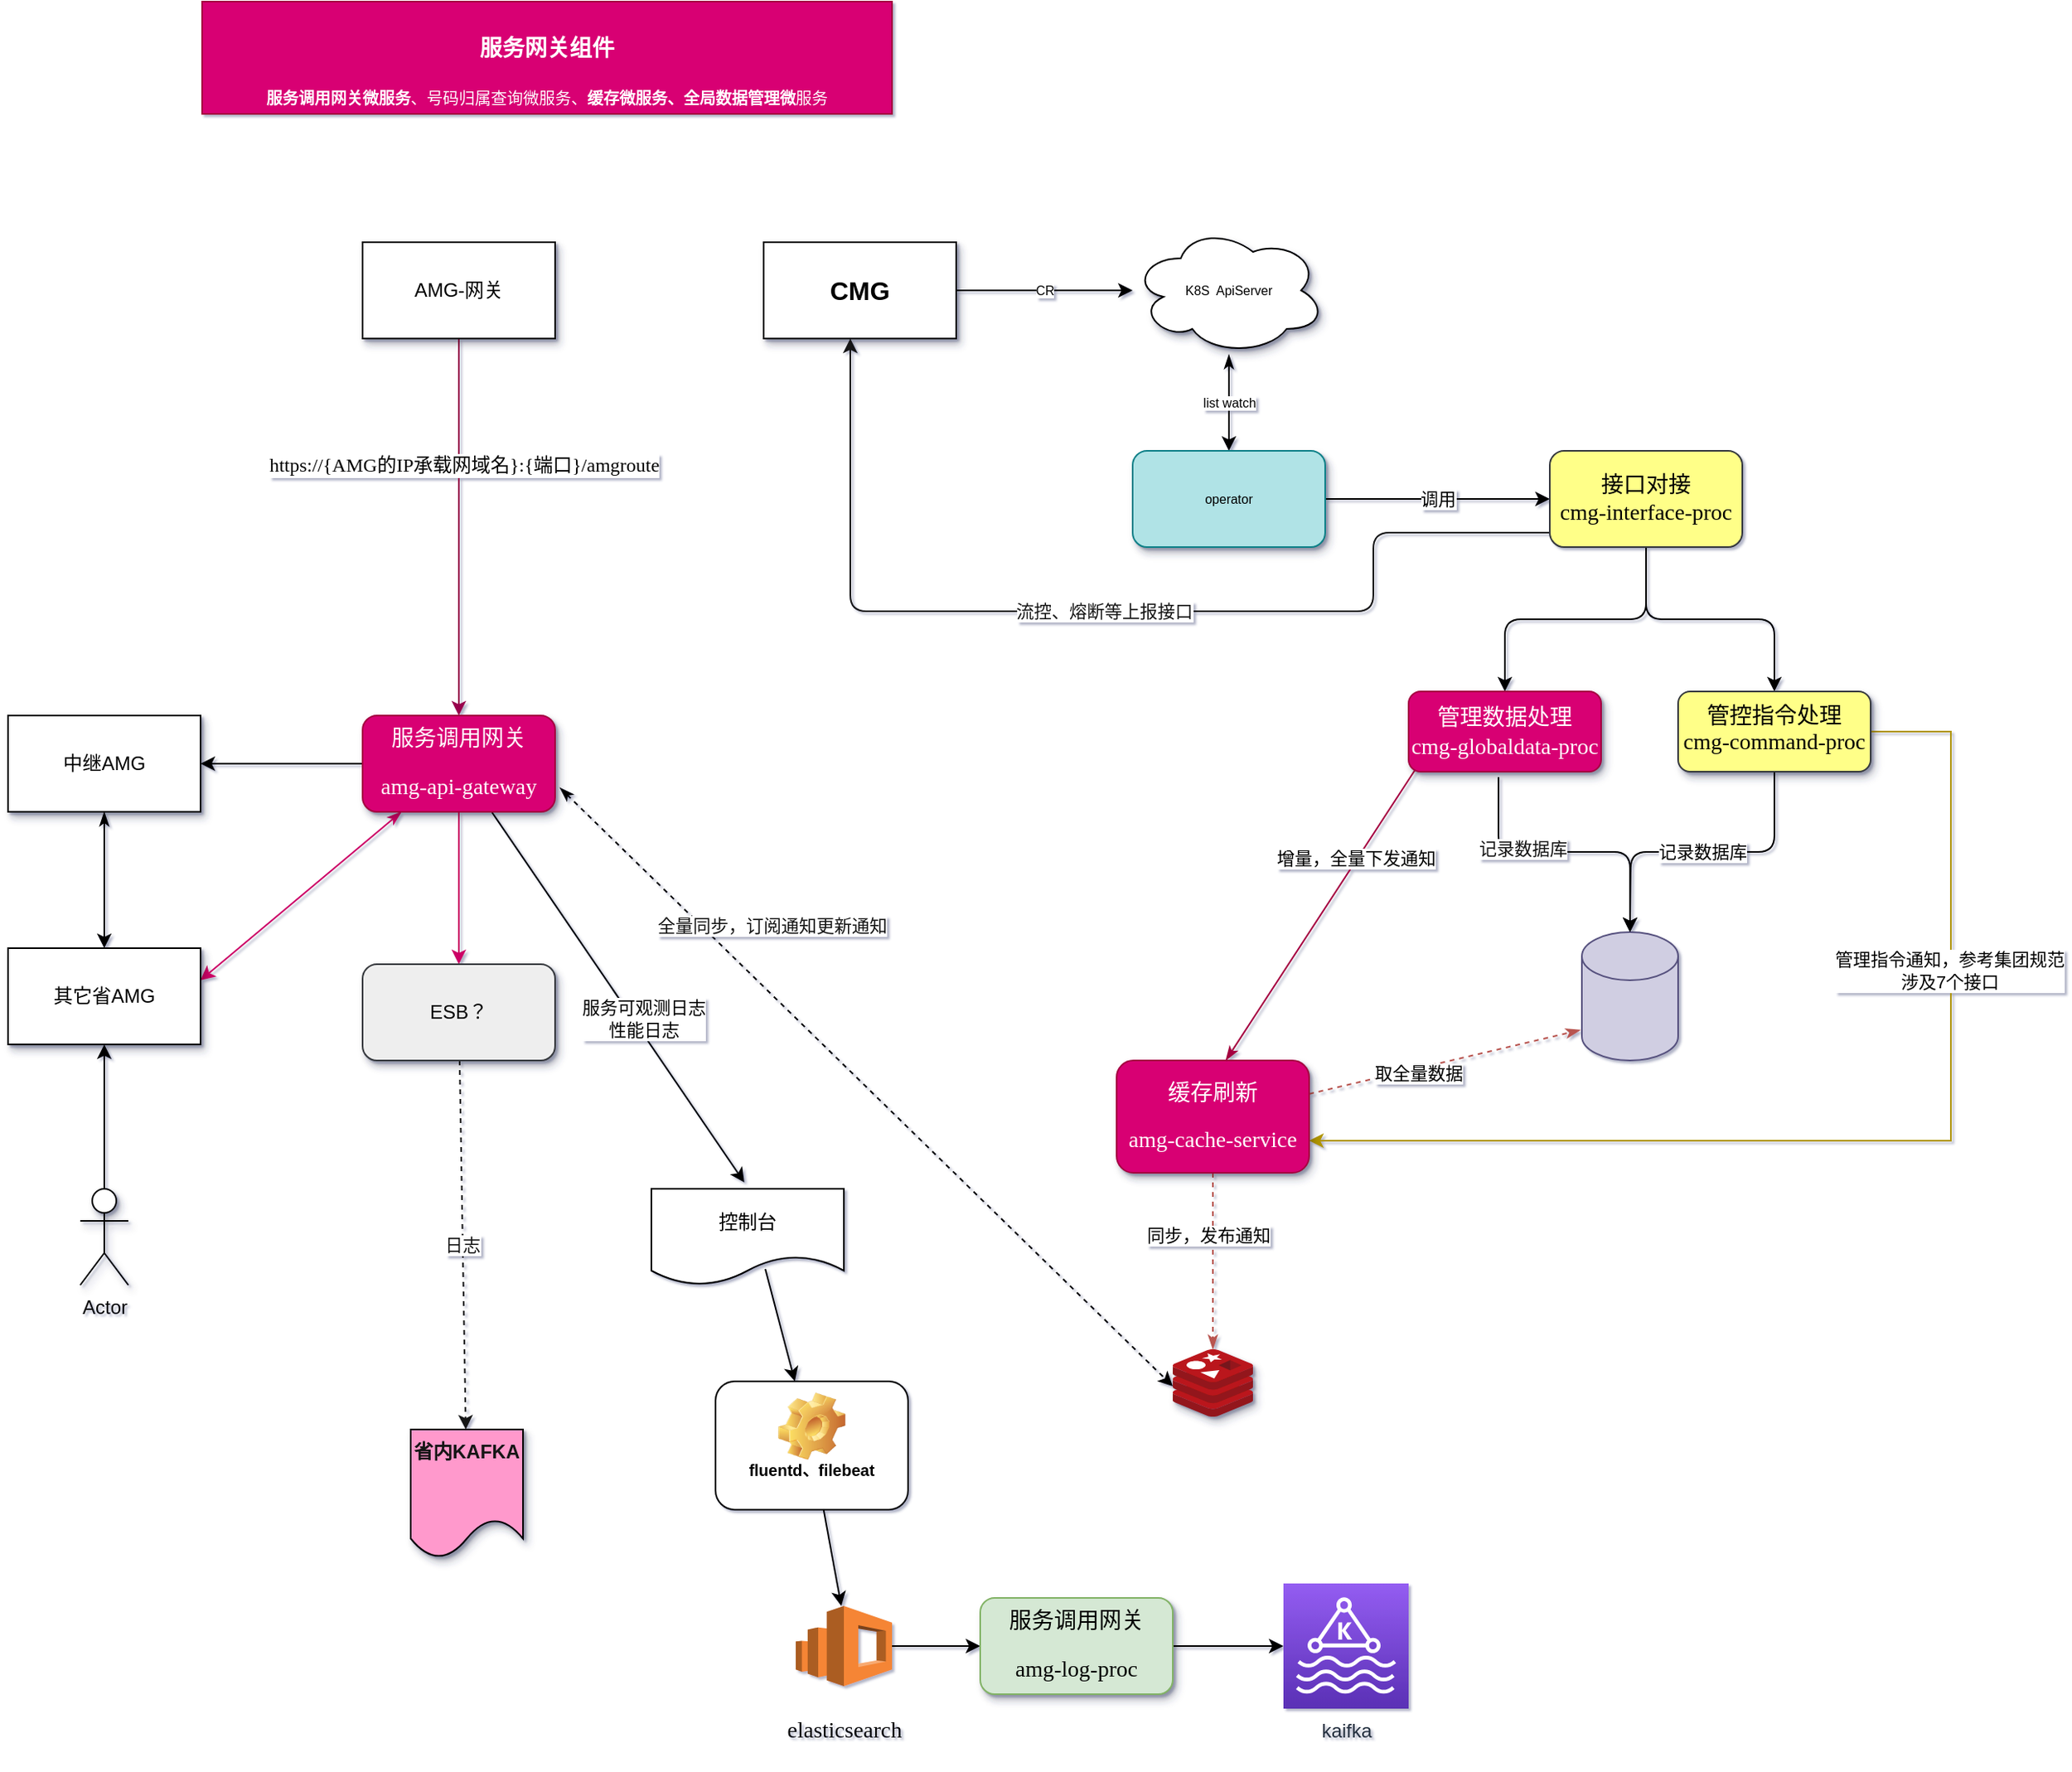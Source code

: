 <mxfile version="14.9.0" type="github" pages="7">
  <diagram id="7QcvH00Ai8PCEHtqAPEW" name="微服务调用流程">
    <mxGraphModel dx="2104" dy="1172" grid="1" gridSize="10" guides="1" tooltips="1" connect="0" arrows="1" fold="1" page="1" pageScale="1" pageWidth="980" pageHeight="690" math="0" shadow="1">
      <root>
        <mxCell id="hdogqXHSBpEaAjrL4_Qm-0" />
        <mxCell id="hdogqXHSBpEaAjrL4_Qm-1" parent="hdogqXHSBpEaAjrL4_Qm-0" />
        <mxCell id="zKTPC_A6eEu45X3fTq7L-4" value="CR" style="edgeStyle=none;rounded=0;orthogonalLoop=1;jettySize=auto;html=1;fontFamily=Helvetica;fontSize=8;" parent="hdogqXHSBpEaAjrL4_Qm-1" source="zKTPC_A6eEu45X3fTq7L-0" target="zKTPC_A6eEu45X3fTq7L-3" edge="1">
          <mxGeometry relative="1" as="geometry" />
        </mxCell>
        <mxCell id="zKTPC_A6eEu45X3fTq7L-0" value="&lt;h1&gt;CMG&lt;/h1&gt;" style="rounded=0;whiteSpace=wrap;html=1;shadow=1;fontFamily=Helvetica;fontSize=8;align=center;" parent="hdogqXHSBpEaAjrL4_Qm-1" vertex="1">
          <mxGeometry x="-50" y="80" width="120" height="60" as="geometry" />
        </mxCell>
        <mxCell id="zKTPC_A6eEu45X3fTq7L-7" value="list watch" style="edgeStyle=none;rounded=0;orthogonalLoop=1;jettySize=auto;html=1;fontFamily=Helvetica;fontSize=8;startArrow=classicThin;startFill=1;" parent="hdogqXHSBpEaAjrL4_Qm-1" source="zKTPC_A6eEu45X3fTq7L-3" target="zKTPC_A6eEu45X3fTq7L-5" edge="1">
          <mxGeometry relative="1" as="geometry">
            <mxPoint x="290" y="260" as="targetPoint" />
          </mxGeometry>
        </mxCell>
        <mxCell id="zKTPC_A6eEu45X3fTq7L-3" value="&lt;span&gt;K8S&amp;nbsp; ApiServer&lt;/span&gt;" style="ellipse;shape=cloud;whiteSpace=wrap;html=1;rounded=0;shadow=1;fontSize=8;" parent="hdogqXHSBpEaAjrL4_Qm-1" vertex="1">
          <mxGeometry x="180" y="70" width="120" height="80" as="geometry" />
        </mxCell>
        <mxCell id="84nE5ot_cG_BJnyZ2Ct3-1" value="" style="edgeStyle=orthogonalEdgeStyle;curved=0;rounded=1;sketch=0;orthogonalLoop=1;jettySize=auto;html=1;exitX=0.467;exitY=1.067;exitDx=0;exitDy=0;exitPerimeter=0;" parent="hdogqXHSBpEaAjrL4_Qm-1" source="cLjiAWQgn1-5IM3SHc4H-0" target="84nE5ot_cG_BJnyZ2Ct3-0" edge="1">
          <mxGeometry relative="1" as="geometry" />
        </mxCell>
        <mxCell id="ZomJhwY5Qn4O2pSg4ZhM-9" value="记录数据库" style="edgeLabel;html=1;align=center;verticalAlign=middle;resizable=0;points=[];fontColor=#141414;" parent="84nE5ot_cG_BJnyZ2Ct3-1" vertex="1" connectable="0">
          <mxGeometry x="-0.31" y="2" relative="1" as="geometry">
            <mxPoint as="offset" />
          </mxGeometry>
        </mxCell>
        <mxCell id="REnGQltveiTFZSzDhmxL-0" value="调用" style="edgeStyle=none;curved=1;sketch=0;orthogonalLoop=1;jettySize=auto;html=1;startArrow=none;startFill=0;" parent="hdogqXHSBpEaAjrL4_Qm-1" source="zKTPC_A6eEu45X3fTq7L-5" target="UfGcfgyKQdFJ5vjehDNS-1" edge="1">
          <mxGeometry relative="1" as="geometry" />
        </mxCell>
        <mxCell id="zKTPC_A6eEu45X3fTq7L-5" value="operator" style="rounded=1;whiteSpace=wrap;html=1;shadow=1;fontFamily=Helvetica;fontSize=8;align=center;fillColor=#b0e3e6;strokeColor=#0e8088;" parent="hdogqXHSBpEaAjrL4_Qm-1" vertex="1">
          <mxGeometry x="180" y="210" width="120" height="60" as="geometry" />
        </mxCell>
        <mxCell id="84nE5ot_cG_BJnyZ2Ct3-0" value="" style="shape=cylinder3;whiteSpace=wrap;html=1;boundedLbl=1;backgroundOutline=1;size=15;rounded=0;sketch=0;fillColor=#d0cee2;strokeColor=#56517e;" parent="hdogqXHSBpEaAjrL4_Qm-1" vertex="1">
          <mxGeometry x="460" y="510" width="60" height="80" as="geometry" />
        </mxCell>
        <mxCell id="58FKScHTOD0fjgMbz1a8-3" value="" style="edgeStyle=none;rounded=1;sketch=0;orthogonalLoop=1;jettySize=auto;html=1;strokeColor=#99004D;" parent="hdogqXHSBpEaAjrL4_Qm-1" source="84nE5ot_cG_BJnyZ2Ct3-4" target="58FKScHTOD0fjgMbz1a8-2" edge="1">
          <mxGeometry relative="1" as="geometry" />
        </mxCell>
        <mxCell id="9cWwLL8GZN13nF_U3lui-0" value="&lt;span style=&quot;font-size: 9pt&quot;&gt;&lt;font face=&quot;Times New Roman&quot;&gt;https://&lt;/font&gt;&lt;/span&gt;&lt;span style=&quot;font-size: 9pt ; font-family: &amp;#34;times new roman&amp;#34;&quot;&gt;{&lt;/span&gt;&lt;span style=&quot;font-size: 9pt&quot;&gt;&lt;font face=&quot;Times New Roman&quot;&gt;AMG&lt;/font&gt;&lt;font face=&quot;宋体&quot;&gt;的&lt;/font&gt;&lt;/span&gt;&lt;span style=&quot;font-size: 9pt ; font-family: &amp;#34;times new roman&amp;#34;&quot;&gt;IP&lt;font face=&quot;宋体&quot;&gt;承载网域名&lt;/font&gt;&lt;font face=&quot;Times New Roman&quot;&gt;}:{&lt;/font&gt;&lt;/span&gt;&lt;span style=&quot;font-size: 9pt&quot;&gt;&lt;font face=&quot;宋体&quot;&gt;端口&lt;/font&gt;&lt;/span&gt;&lt;span style=&quot;font-size: 9pt ; font-family: &amp;#34;times new roman&amp;#34;&quot;&gt;}&lt;/span&gt;&lt;span style=&quot;font-size: 9pt&quot;&gt;&lt;font face=&quot;Times New Roman&quot;&gt;/&lt;/font&gt;&lt;/span&gt;&lt;span style=&quot;font-size: 9pt ; font-family: &amp;#34;times new roman&amp;#34;&quot;&gt;amg&lt;/span&gt;&lt;span style=&quot;font-size: 9pt&quot;&gt;&lt;font face=&quot;Times New Roman&quot;&gt;route&lt;/font&gt;&lt;/span&gt;" style="edgeLabel;html=1;align=center;verticalAlign=middle;resizable=0;points=[];" parent="58FKScHTOD0fjgMbz1a8-3" vertex="1" connectable="0">
          <mxGeometry x="-0.328" y="3" relative="1" as="geometry">
            <mxPoint as="offset" />
          </mxGeometry>
        </mxCell>
        <mxCell id="84nE5ot_cG_BJnyZ2Ct3-4" value="AMG-网关" style="rounded=0;whiteSpace=wrap;html=1;sketch=0;shadow=1;" parent="hdogqXHSBpEaAjrL4_Qm-1" vertex="1">
          <mxGeometry x="-300" y="80" width="120" height="60" as="geometry" />
        </mxCell>
        <mxCell id="58FKScHTOD0fjgMbz1a8-0" value="&lt;font face=&quot;宋体&quot;&gt;流控、熔断等上报接口&lt;/font&gt;" style="endArrow=classic;html=1;entryX=0.45;entryY=1;entryDx=0;entryDy=0;entryPerimeter=0;edgeStyle=orthogonalEdgeStyle;fontColor=#141414;strokeColor=#141414;exitX=0;exitY=0.85;exitDx=0;exitDy=0;exitPerimeter=0;" parent="hdogqXHSBpEaAjrL4_Qm-1" source="UfGcfgyKQdFJ5vjehDNS-1" target="zKTPC_A6eEu45X3fTq7L-0" edge="1">
          <mxGeometry width="50" height="50" relative="1" as="geometry">
            <mxPoint x="348" y="388" as="sourcePoint" />
            <mxPoint x="20" y="150" as="targetPoint" />
            <Array as="points">
              <mxPoint x="330" y="261" />
              <mxPoint x="330" y="310" />
              <mxPoint x="4" y="310" />
            </Array>
          </mxGeometry>
        </mxCell>
        <mxCell id="58FKScHTOD0fjgMbz1a8-12" value="" style="edgeStyle=none;rounded=1;sketch=0;orthogonalLoop=1;jettySize=auto;html=1;startArrow=classicThin;startFill=1;strokeColor=#CC0066;entryX=1;entryY=0.333;entryDx=0;entryDy=0;entryPerimeter=0;" parent="hdogqXHSBpEaAjrL4_Qm-1" source="58FKScHTOD0fjgMbz1a8-2" target="58FKScHTOD0fjgMbz1a8-13" edge="1">
          <mxGeometry relative="1" as="geometry" />
        </mxCell>
        <mxCell id="5svcY1SSpPLeqzfkWsX5-5" value="" style="edgeStyle=none;curved=1;sketch=0;orthogonalLoop=1;jettySize=auto;html=1;startArrow=none;startFill=0;strokeColor=#CC0066;" parent="hdogqXHSBpEaAjrL4_Qm-1" source="58FKScHTOD0fjgMbz1a8-2" target="5svcY1SSpPLeqzfkWsX5-3" edge="1">
          <mxGeometry relative="1" as="geometry" />
        </mxCell>
        <mxCell id="qbtHAzbWiTw2XCngsW65-0" value="" style="edgeStyle=orthogonalEdgeStyle;rounded=0;orthogonalLoop=1;jettySize=auto;html=1;" parent="hdogqXHSBpEaAjrL4_Qm-1" source="58FKScHTOD0fjgMbz1a8-2" target="58FKScHTOD0fjgMbz1a8-11" edge="1">
          <mxGeometry relative="1" as="geometry" />
        </mxCell>
        <mxCell id="M-EyPziNG2Blq2eSsAo_-6" style="edgeStyle=none;rounded=0;orthogonalLoop=1;jettySize=auto;html=1;entryX=0.483;entryY=-0.067;entryDx=0;entryDy=0;entryPerimeter=0;" edge="1" parent="hdogqXHSBpEaAjrL4_Qm-1" source="58FKScHTOD0fjgMbz1a8-2" target="M-EyPziNG2Blq2eSsAo_-4">
          <mxGeometry relative="1" as="geometry" />
        </mxCell>
        <mxCell id="M-EyPziNG2Blq2eSsAo_-7" value="服务可观测日志&lt;br&gt;性能日志" style="edgeLabel;html=1;align=center;verticalAlign=middle;resizable=0;points=[];" vertex="1" connectable="0" parent="M-EyPziNG2Blq2eSsAo_-6">
          <mxGeometry x="0.141" y="5" relative="1" as="geometry">
            <mxPoint as="offset" />
          </mxGeometry>
        </mxCell>
        <mxCell id="58FKScHTOD0fjgMbz1a8-2" value="&lt;p class=&quot;MsoNormal&quot;&gt;&lt;span style=&quot;font-family: &amp;#34;times new roman&amp;#34; ; font-size: 10.5pt&quot;&gt;&lt;font face=&quot;宋体&quot;&gt;服务调用网关&lt;/font&gt;&lt;/span&gt;&lt;/p&gt;&lt;p class=&quot;MsoNormal&quot;&gt;&lt;span style=&quot;font-size: 10.5pt&quot;&gt;&lt;font face=&quot;Times New Roman&quot;&gt;amg-api-gateway&lt;/font&gt;&lt;/span&gt;&lt;/p&gt;" style="rounded=1;whiteSpace=wrap;html=1;sketch=0;shadow=1;fillColor=#d80073;strokeColor=#A50040;fontColor=#ffffff;" parent="hdogqXHSBpEaAjrL4_Qm-1" vertex="1">
          <mxGeometry x="-300" y="375" width="120" height="60" as="geometry" />
        </mxCell>
        <mxCell id="5svcY1SSpPLeqzfkWsX5-1" value="" style="edgeStyle=none;curved=1;sketch=0;orthogonalLoop=1;jettySize=auto;html=1;startArrow=none;startFill=0;" parent="hdogqXHSBpEaAjrL4_Qm-1" source="58FKScHTOD0fjgMbz1a8-7" target="58FKScHTOD0fjgMbz1a8-13" edge="1">
          <mxGeometry relative="1" as="geometry" />
        </mxCell>
        <mxCell id="58FKScHTOD0fjgMbz1a8-7" value="Actor" style="shape=umlActor;verticalLabelPosition=bottom;verticalAlign=top;html=1;outlineConnect=0;rounded=1;shadow=1;glass=0;sketch=0;" parent="hdogqXHSBpEaAjrL4_Qm-1" vertex="1">
          <mxGeometry x="-476" y="670" width="30" height="60" as="geometry" />
        </mxCell>
        <mxCell id="58FKScHTOD0fjgMbz1a8-14" value="" style="edgeStyle=none;rounded=1;sketch=0;orthogonalLoop=1;jettySize=auto;html=1;startArrow=classicThin;startFill=1;" parent="hdogqXHSBpEaAjrL4_Qm-1" source="58FKScHTOD0fjgMbz1a8-11" target="58FKScHTOD0fjgMbz1a8-13" edge="1">
          <mxGeometry relative="1" as="geometry" />
        </mxCell>
        <mxCell id="58FKScHTOD0fjgMbz1a8-11" value="中继AMG" style="rounded=0;whiteSpace=wrap;html=1;sketch=0;shadow=1;" parent="hdogqXHSBpEaAjrL4_Qm-1" vertex="1">
          <mxGeometry x="-521" y="375" width="120" height="60" as="geometry" />
        </mxCell>
        <mxCell id="58FKScHTOD0fjgMbz1a8-13" value="其它省AMG" style="rounded=0;whiteSpace=wrap;html=1;sketch=0;shadow=1;" parent="hdogqXHSBpEaAjrL4_Qm-1" vertex="1">
          <mxGeometry x="-521" y="520" width="120" height="60" as="geometry" />
        </mxCell>
        <mxCell id="aicW-fnA6qDHuhY_AQFV-4" value="日志" style="edgeStyle=none;sketch=0;orthogonalLoop=1;jettySize=auto;html=1;dashed=1;fontColor=#141414;startArrow=none;startFill=0;strokeColor=#141414;" parent="hdogqXHSBpEaAjrL4_Qm-1" source="5svcY1SSpPLeqzfkWsX5-3" target="aicW-fnA6qDHuhY_AQFV-3" edge="1">
          <mxGeometry relative="1" as="geometry" />
        </mxCell>
        <mxCell id="5svcY1SSpPLeqzfkWsX5-3" value="ESB？" style="rounded=1;whiteSpace=wrap;html=1;sketch=0;shadow=1;fillColor=#eeeeee;strokeColor=#36393d;" parent="hdogqXHSBpEaAjrL4_Qm-1" vertex="1">
          <mxGeometry x="-300" y="530" width="120" height="60" as="geometry" />
        </mxCell>
        <mxCell id="cLjiAWQgn1-5IM3SHc4H-4" value="" style="edgeStyle=orthogonalEdgeStyle;sketch=0;orthogonalLoop=1;jettySize=auto;html=1;startArrow=none;startFill=0;" parent="hdogqXHSBpEaAjrL4_Qm-1" source="UfGcfgyKQdFJ5vjehDNS-1" target="cLjiAWQgn1-5IM3SHc4H-1" edge="1">
          <mxGeometry relative="1" as="geometry" />
        </mxCell>
        <mxCell id="cLjiAWQgn1-5IM3SHc4H-5" value="" style="edgeStyle=orthogonalEdgeStyle;sketch=0;orthogonalLoop=1;jettySize=auto;html=1;startArrow=none;startFill=0;" parent="hdogqXHSBpEaAjrL4_Qm-1" source="UfGcfgyKQdFJ5vjehDNS-1" target="cLjiAWQgn1-5IM3SHc4H-0" edge="1">
          <mxGeometry relative="1" as="geometry" />
        </mxCell>
        <mxCell id="UfGcfgyKQdFJ5vjehDNS-1" value="&lt;span style=&quot;font-family: &amp;#34;times new roman&amp;#34; ; font-size: 10.5pt&quot;&gt;&lt;font face=&quot;宋体&quot;&gt;接口&lt;/font&gt;&lt;/span&gt;&lt;span style=&quot;font-size: 10.5pt&quot;&gt;对接&lt;/span&gt;&lt;span style=&quot;font-family: &amp;#34;times new roman&amp;#34; ; font-size: 14px&quot;&gt;&lt;br&gt;cmg-interface-proc&lt;/span&gt;" style="rounded=1;whiteSpace=wrap;html=1;sketch=0;fillColor=#ffff88;strokeColor=#36393d;" parent="hdogqXHSBpEaAjrL4_Qm-1" vertex="1">
          <mxGeometry x="440" y="210" width="120" height="60" as="geometry" />
        </mxCell>
        <mxCell id="Mm-TyVejt9eaW4gIl97c-3" value="" style="edgeStyle=none;rounded=0;orthogonalLoop=1;jettySize=auto;html=1;fontColor=#000000;endArrow=classicThin;endFill=1;entryX=0.567;entryY=0;entryDx=0;entryDy=0;entryPerimeter=0;exitX=0.033;exitY=0.98;exitDx=0;exitDy=0;exitPerimeter=0;fillColor=#d80073;strokeColor=#A50040;" parent="hdogqXHSBpEaAjrL4_Qm-1" source="cLjiAWQgn1-5IM3SHc4H-0" target="Mm-TyVejt9eaW4gIl97c-0" edge="1">
          <mxGeometry relative="1" as="geometry">
            <mxPoint x="480" y="460" as="sourcePoint" />
            <mxPoint x="205" y="650" as="targetPoint" />
          </mxGeometry>
        </mxCell>
        <mxCell id="3xuIzsQuonJBNvC21Xvo-1" value="增量，全量下发通知" style="edgeLabel;html=1;align=center;verticalAlign=middle;resizable=0;points=[];" parent="Mm-TyVejt9eaW4gIl97c-3" vertex="1" connectable="0">
          <mxGeometry x="-0.391" y="-1" relative="1" as="geometry">
            <mxPoint as="offset" />
          </mxGeometry>
        </mxCell>
        <mxCell id="cLjiAWQgn1-5IM3SHc4H-0" value="&lt;span style=&quot;font-size: 10.5pt&quot;&gt;&lt;font face=&quot;宋体&quot;&gt;&lt;font face=&quot;times new roman&quot;&gt;管理数据处理&lt;/font&gt;&lt;br&gt;&lt;/font&gt;&lt;/span&gt;&lt;span style=&quot;font-size: 10.5pt&quot;&gt;&lt;font face=&quot;Times New Roman&quot;&gt;cmg&lt;/font&gt;&lt;/span&gt;&lt;span style=&quot;font-family: &amp;#34;times new roman&amp;#34; ; font-size: 10.5pt&quot;&gt;-globaldata-proc&lt;br&gt;&lt;/span&gt;" style="rounded=1;shadow=1;glass=0;sketch=0;horizontal=1;verticalAlign=middle;whiteSpace=wrap;labelBackgroundColor=none;html=1;fillColor=#d80073;strokeColor=#A50040;fontColor=#ffffff;" parent="hdogqXHSBpEaAjrL4_Qm-1" vertex="1">
          <mxGeometry x="352" y="360" width="120" height="50" as="geometry" />
        </mxCell>
        <mxCell id="cLjiAWQgn1-5IM3SHc4H-3" value="记录数据库" style="sketch=0;orthogonalLoop=1;jettySize=auto;html=1;startArrow=none;startFill=0;exitX=0.5;exitY=1;exitDx=0;exitDy=0;exitPerimeter=0;edgeStyle=orthogonalEdgeStyle;" parent="hdogqXHSBpEaAjrL4_Qm-1" source="cLjiAWQgn1-5IM3SHc4H-1" edge="1">
          <mxGeometry relative="1" as="geometry">
            <mxPoint x="490" y="510" as="targetPoint" />
          </mxGeometry>
        </mxCell>
        <mxCell id="M-EyPziNG2Blq2eSsAo_-2" value="" style="edgeStyle=orthogonalEdgeStyle;rounded=0;orthogonalLoop=1;jettySize=auto;html=1;entryX=1;entryY=0.714;entryDx=0;entryDy=0;entryPerimeter=0;fillColor=#e3c800;strokeColor=#B09500;" edge="1" parent="hdogqXHSBpEaAjrL4_Qm-1" source="cLjiAWQgn1-5IM3SHc4H-1" target="Mm-TyVejt9eaW4gIl97c-0">
          <mxGeometry relative="1" as="geometry">
            <mxPoint x="720" y="385" as="targetPoint" />
            <Array as="points">
              <mxPoint x="690" y="385" />
              <mxPoint x="690" y="640" />
            </Array>
          </mxGeometry>
        </mxCell>
        <mxCell id="M-EyPziNG2Blq2eSsAo_-3" value="管理指令通知，参考集团规范&lt;br&gt;涉及7个接口" style="edgeLabel;html=1;align=center;verticalAlign=middle;resizable=0;points=[];" vertex="1" connectable="0" parent="M-EyPziNG2Blq2eSsAo_-2">
          <mxGeometry x="-0.435" y="-1" relative="1" as="geometry">
            <mxPoint as="offset" />
          </mxGeometry>
        </mxCell>
        <mxCell id="cLjiAWQgn1-5IM3SHc4H-1" value="&lt;span style=&quot;font-family: &amp;#34;helvetica&amp;#34; ; font-size: 10.5pt&quot;&gt;管控指令处理&lt;br&gt;&lt;/span&gt;&lt;span style=&quot;font-family: &amp;#34;times new roman&amp;#34; ; font-size: 10.5pt&quot;&gt;cmg-command-proc&lt;/span&gt;" style="rounded=1;shadow=1;glass=0;sketch=0;horizontal=1;verticalAlign=top;whiteSpace=wrap;labelBackgroundColor=none;html=1;fillColor=#ffff88;strokeColor=#36393d;align=center;" parent="hdogqXHSBpEaAjrL4_Qm-1" vertex="1">
          <mxGeometry x="520" y="360" width="120" height="50" as="geometry" />
        </mxCell>
        <mxCell id="fuknoj8fPmJn_HlXlpeP-2" value="" style="aspect=fixed;html=1;points=[];align=center;image;fontSize=12;image=img/lib/mscae/Cache_Redis_Product.svg;rounded=1;shadow=1;glass=0;pointerEvents=0;fillColor=none;gradientColor=none;" parent="hdogqXHSBpEaAjrL4_Qm-1" vertex="1">
          <mxGeometry x="205" y="770" width="50" height="42" as="geometry" />
        </mxCell>
        <mxCell id="58FKScHTOD0fjgMbz1a8-1" value="" style="rounded=1;sketch=0;orthogonalLoop=1;jettySize=auto;html=1;startArrow=classicThin;startFill=1;dashed=1;exitX=1.025;exitY=0.75;exitDx=0;exitDy=0;exitPerimeter=0;entryX=0;entryY=0.548;entryDx=0;entryDy=0;entryPerimeter=0;elbow=vertical;" parent="hdogqXHSBpEaAjrL4_Qm-1" source="58FKScHTOD0fjgMbz1a8-2" target="fuknoj8fPmJn_HlXlpeP-2" edge="1">
          <mxGeometry relative="1" as="geometry">
            <mxPoint x="-170" y="420" as="sourcePoint" />
            <mxPoint x="171" y="650" as="targetPoint" />
          </mxGeometry>
        </mxCell>
        <mxCell id="ZomJhwY5Qn4O2pSg4ZhM-11" value="&lt;span style=&quot;color: rgb(20 , 20 , 20) ; font-family: &amp;#34;helvetica&amp;#34; ; font-size: 11px ; font-style: normal ; font-weight: 400 ; letter-spacing: normal ; text-align: center ; text-indent: 0px ; text-transform: none ; word-spacing: 0px ; background-color: rgb(255 , 255 , 255) ; display: inline ; float: none&quot;&gt;全量同步，&lt;/span&gt;&lt;span style=&quot;font-family: &amp;#34;helvetica&amp;#34;&quot;&gt;订阅通知更新通知&lt;/span&gt;" style="edgeLabel;html=1;align=center;verticalAlign=middle;resizable=0;points=[];fontColor=#141414;" parent="58FKScHTOD0fjgMbz1a8-1" vertex="1" connectable="0">
          <mxGeometry x="0.498" y="-1" relative="1" as="geometry">
            <mxPoint x="-154" y="-194" as="offset" />
          </mxGeometry>
        </mxCell>
        <mxCell id="aicW-fnA6qDHuhY_AQFV-3" value="&lt;b&gt;省内KAFKA&lt;/b&gt;" style="shape=document;whiteSpace=wrap;html=1;boundedLbl=1;rounded=1;shadow=1;glass=0;pointerEvents=0;fontColor=#141414;fillColor=#FF99CC;gradientColor=none;align=center;verticalAlign=top;" parent="hdogqXHSBpEaAjrL4_Qm-1" vertex="1">
          <mxGeometry x="-270" y="820" width="70" height="80" as="geometry" />
        </mxCell>
        <mxCell id="Mm-TyVejt9eaW4gIl97c-1" value="" style="rounded=0;orthogonalLoop=1;jettySize=auto;html=1;fontColor=#000000;endArrow=classicThin;endFill=1;entryX=-0.017;entryY=0.763;entryDx=0;entryDy=0;entryPerimeter=0;dashed=1;fillColor=#f8cecc;strokeColor=#b85450;" parent="hdogqXHSBpEaAjrL4_Qm-1" source="Mm-TyVejt9eaW4gIl97c-0" target="84nE5ot_cG_BJnyZ2Ct3-0" edge="1">
          <mxGeometry relative="1" as="geometry" />
        </mxCell>
        <mxCell id="3xuIzsQuonJBNvC21Xvo-0" value="取全量数据" style="edgeLabel;html=1;align=center;verticalAlign=middle;resizable=0;points=[];" parent="Mm-TyVejt9eaW4gIl97c-1" vertex="1" connectable="0">
          <mxGeometry x="-0.204" y="-3" relative="1" as="geometry">
            <mxPoint as="offset" />
          </mxGeometry>
        </mxCell>
        <mxCell id="Mm-TyVejt9eaW4gIl97c-2" value="" style="edgeStyle=none;rounded=0;orthogonalLoop=1;jettySize=auto;html=1;fontColor=#000000;endArrow=classicThin;endFill=1;dashed=1;fillColor=#f8cecc;strokeColor=#b85450;" parent="hdogqXHSBpEaAjrL4_Qm-1" source="Mm-TyVejt9eaW4gIl97c-0" target="fuknoj8fPmJn_HlXlpeP-2" edge="1">
          <mxGeometry relative="1" as="geometry" />
        </mxCell>
        <mxCell id="3xuIzsQuonJBNvC21Xvo-4" value="同步，发布通知" style="edgeLabel;html=1;align=center;verticalAlign=middle;resizable=0;points=[];" parent="Mm-TyVejt9eaW4gIl97c-2" vertex="1" connectable="0">
          <mxGeometry x="-0.3" y="-3" relative="1" as="geometry">
            <mxPoint as="offset" />
          </mxGeometry>
        </mxCell>
        <mxCell id="Mm-TyVejt9eaW4gIl97c-0" value="&lt;p class=&quot;MsoNormal&quot;&gt;&lt;span style=&quot;font-size: 10.5pt&quot;&gt;缓存刷新&lt;/span&gt;&lt;br&gt;&lt;/p&gt;&lt;p class=&quot;MsoNormal&quot;&gt;&lt;span style=&quot;font-size: 10.5pt&quot;&gt;&lt;font face=&quot;Times New Roman&quot;&gt;amg-cache&lt;/font&gt;&lt;/span&gt;&lt;span style=&quot;font-family: &amp;#34;times new roman&amp;#34; ; font-size: 10.5pt&quot;&gt;-&lt;/span&gt;&lt;span style=&quot;font-size: 10.5pt&quot;&gt;&lt;font face=&quot;Times New Roman&quot;&gt;service&lt;/font&gt;&lt;/span&gt;&lt;/p&gt;" style="rounded=1;shadow=1;glass=0;sketch=0;horizontal=1;verticalAlign=middle;whiteSpace=wrap;labelBackgroundColor=none;html=1;fillColor=#d80073;strokeColor=#A50040;fontColor=#ffffff;" parent="hdogqXHSBpEaAjrL4_Qm-1" vertex="1">
          <mxGeometry x="170" y="590" width="120" height="70" as="geometry" />
        </mxCell>
        <mxCell id="M-EyPziNG2Blq2eSsAo_-0" value="&lt;h3&gt;&lt;span style=&quot;font-family: &amp;#34;times new roman&amp;#34; ; font-size: 10.5pt&quot;&gt;&lt;font face=&quot;宋体&quot;&gt;服务网关组件&lt;/font&gt;&lt;/span&gt;&lt;/h3&gt;&lt;p class=&quot;MsoNormal&quot;&gt;&lt;font style=&quot;font-size: 10px&quot;&gt;&lt;b&gt;服务&lt;span style=&quot;font-family: &amp;#34;times new roman&amp;#34;&quot;&gt;&lt;font face=&quot;宋体&quot;&gt;调用网关微服务&lt;/font&gt;&lt;/span&gt;&lt;/b&gt;、&lt;span style=&quot;font-family: &amp;#34;times new roman&amp;#34;&quot;&gt;&lt;font face=&quot;宋体&quot;&gt;号码归属查询微服务&lt;/font&gt;&lt;/span&gt;、&lt;b&gt;缓存微服务、全局数据管理微&lt;/b&gt;服务&lt;/font&gt;&lt;/p&gt;" style="rounded=0;whiteSpace=wrap;html=1;fillColor=#d80073;strokeColor=#A50040;fontColor=#ffffff;verticalAlign=top;horizontal=1;" vertex="1" parent="hdogqXHSBpEaAjrL4_Qm-1">
          <mxGeometry x="-400" y="-70" width="430" height="70" as="geometry" />
        </mxCell>
        <mxCell id="M-EyPziNG2Blq2eSsAo_-11" value="" style="edgeStyle=none;rounded=0;orthogonalLoop=1;jettySize=auto;html=1;strokeColor=#000000;exitX=0.592;exitY=0.833;exitDx=0;exitDy=0;exitPerimeter=0;" edge="1" parent="hdogqXHSBpEaAjrL4_Qm-1" source="M-EyPziNG2Blq2eSsAo_-4" target="M-EyPziNG2Blq2eSsAo_-10">
          <mxGeometry relative="1" as="geometry" />
        </mxCell>
        <mxCell id="M-EyPziNG2Blq2eSsAo_-4" value="控制台" style="shape=document;whiteSpace=wrap;html=1;boundedLbl=1;verticalAlign=middle;" vertex="1" parent="hdogqXHSBpEaAjrL4_Qm-1">
          <mxGeometry x="-120" y="670" width="120" height="60" as="geometry" />
        </mxCell>
        <mxCell id="M-EyPziNG2Blq2eSsAo_-14" value="" style="edgeStyle=none;rounded=0;orthogonalLoop=1;jettySize=auto;html=1;strokeColor=#000000;" edge="1" parent="hdogqXHSBpEaAjrL4_Qm-1" source="M-EyPziNG2Blq2eSsAo_-10">
          <mxGeometry relative="1" as="geometry">
            <mxPoint x="-1.579" y="930" as="targetPoint" />
          </mxGeometry>
        </mxCell>
        <mxCell id="M-EyPziNG2Blq2eSsAo_-10" value="&lt;p class=&quot;MsoNormal&quot;&gt;&lt;font style=&quot;font-size: 10px&quot;&gt;fluentd、filebeat&lt;/font&gt;&lt;/p&gt;" style="label;whiteSpace=wrap;html=1;align=center;verticalAlign=bottom;spacingLeft=0;spacingBottom=4;imageAlign=center;imageVerticalAlign=top;image=img/clipart/Gear_128x128.png" vertex="1" parent="hdogqXHSBpEaAjrL4_Qm-1">
          <mxGeometry x="-80" y="790" width="120" height="80" as="geometry" />
        </mxCell>
        <mxCell id="M-EyPziNG2Blq2eSsAo_-17" value="" style="edgeStyle=none;rounded=0;orthogonalLoop=1;jettySize=auto;html=1;strokeColor=#000000;" edge="1" parent="hdogqXHSBpEaAjrL4_Qm-1" source="M-EyPziNG2Blq2eSsAo_-15" target="M-EyPziNG2Blq2eSsAo_-16">
          <mxGeometry relative="1" as="geometry" />
        </mxCell>
        <mxCell id="M-EyPziNG2Blq2eSsAo_-15" value="&lt;p class=&quot;MsoNormal&quot;&gt;&lt;span style=&quot;font-size: 10.5pt&quot;&gt;&lt;font face=&quot;Times New Roman&quot;&gt;e&lt;/font&gt;&lt;/span&gt;&lt;span style=&quot;font-family: &amp;#34;times new roman&amp;#34; ; font-size: 10.5pt&quot;&gt;lasticsearch&lt;/span&gt;&lt;br&gt;&lt;/p&gt;" style="outlineConnect=0;dashed=0;verticalLabelPosition=bottom;verticalAlign=top;align=center;html=1;shape=mxgraph.aws3.elasticsearch_service;fillColor=#F58534;gradientColor=none;" vertex="1" parent="hdogqXHSBpEaAjrL4_Qm-1">
          <mxGeometry x="-30" y="930" width="60" height="50" as="geometry" />
        </mxCell>
        <mxCell id="M-EyPziNG2Blq2eSsAo_-19" value="" style="edgeStyle=none;rounded=0;orthogonalLoop=1;jettySize=auto;html=1;strokeColor=#000000;" edge="1" parent="hdogqXHSBpEaAjrL4_Qm-1" source="M-EyPziNG2Blq2eSsAo_-16" target="M-EyPziNG2Blq2eSsAo_-18">
          <mxGeometry relative="1" as="geometry" />
        </mxCell>
        <mxCell id="M-EyPziNG2Blq2eSsAo_-16" value="&lt;p class=&quot;MsoNormal&quot;&gt;&lt;span style=&quot;font-family: &amp;#34;times new roman&amp;#34; ; font-size: 10.5pt&quot;&gt;&lt;font face=&quot;宋体&quot;&gt;服务调用网关&lt;/font&gt;&lt;/span&gt;&lt;/p&gt;&lt;p class=&quot;MsoNormal&quot;&gt;&lt;span style=&quot;font-family: &amp;#34;times new roman&amp;#34; ; font-size: 10.5pt&quot;&gt;amg-&lt;/span&gt;&lt;span style=&quot;font-size: 10.5pt&quot;&gt;&lt;font face=&quot;Times New Roman&quot;&gt;log&lt;/font&gt;&lt;/span&gt;&lt;span style=&quot;font-family: &amp;#34;times new roman&amp;#34; ; font-size: 10.5pt&quot;&gt;-&lt;/span&gt;&lt;span style=&quot;font-size: 10.5pt&quot;&gt;&lt;font face=&quot;Times New Roman&quot;&gt;proc&lt;/font&gt;&lt;/span&gt;&lt;/p&gt;" style="rounded=1;whiteSpace=wrap;html=1;sketch=0;shadow=1;fillColor=#d5e8d4;strokeColor=#82b366;" vertex="1" parent="hdogqXHSBpEaAjrL4_Qm-1">
          <mxGeometry x="85" y="925" width="120" height="60" as="geometry" />
        </mxCell>
        <mxCell id="M-EyPziNG2Blq2eSsAo_-18" value="kaifka" style="points=[[0,0,0],[0.25,0,0],[0.5,0,0],[0.75,0,0],[1,0,0],[0,1,0],[0.25,1,0],[0.5,1,0],[0.75,1,0],[1,1,0],[0,0.25,0],[0,0.5,0],[0,0.75,0],[1,0.25,0],[1,0.5,0],[1,0.75,0]];outlineConnect=0;fontColor=#232F3E;gradientColor=#945DF2;gradientDirection=north;fillColor=#5A30B5;strokeColor=#ffffff;dashed=0;verticalLabelPosition=bottom;verticalAlign=top;align=center;html=1;fontSize=12;fontStyle=0;aspect=fixed;shape=mxgraph.aws4.resourceIcon;resIcon=mxgraph.aws4.managed_streaming_for_kafka;" vertex="1" parent="hdogqXHSBpEaAjrL4_Qm-1">
          <mxGeometry x="274" y="916" width="78" height="78" as="geometry" />
        </mxCell>
      </root>
    </mxGraphModel>
  </diagram>
  <diagram id="H5ks0xH23TNfroaOrBWy" name="微服务拆分">
    <mxGraphModel dx="1124" dy="482" grid="1" gridSize="10" guides="1" tooltips="1" connect="1" arrows="1" fold="1" page="1" pageScale="1" pageWidth="980" pageHeight="690" math="0" shadow="0">
      <root>
        <mxCell id="OC57HQLg-QQ5nuB7Cv97-0" />
        <mxCell id="OC57HQLg-QQ5nuB7Cv97-1" parent="OC57HQLg-QQ5nuB7Cv97-0" />
        <mxCell id="4jJnBZCPFhitQu8RjMwX-7" value="&lt;p class=&quot;MsoNormal&quot;&gt;&lt;b&gt;&lt;span style=&quot;font-family: &amp;#34;times new roman&amp;#34; ; font-size: 10.5pt&quot;&gt;&lt;font face=&quot;宋体&quot;&gt;能力治理&lt;/font&gt;&lt;/span&gt;&lt;span style=&quot;font-size: 10.5pt&quot;&gt;类&lt;/span&gt;&lt;span style=&quot;font-family: &amp;#34;times new roman&amp;#34; ; font-size: 10.5pt&quot;&gt;&lt;font face=&quot;宋体&quot;&gt;微服务&lt;/font&gt;&lt;/span&gt;&lt;/b&gt;&lt;/p&gt;" style="rounded=0;whiteSpace=wrap;html=1;shadow=1;glass=0;pointerEvents=0;fillColor=#cce5ff;verticalAlign=top;strokeColor=#36393d;" parent="OC57HQLg-QQ5nuB7Cv97-1" vertex="1">
          <mxGeometry x="40" y="250" width="490" height="150" as="geometry" />
        </mxCell>
        <mxCell id="4jJnBZCPFhitQu8RjMwX-3" value="&lt;h1&gt;&lt;font style=&quot;font-size: 18px&quot;&gt;服务网关组件&lt;/font&gt;&lt;/h1&gt;" style="rounded=0;whiteSpace=wrap;html=1;shadow=1;glass=0;pointerEvents=0;fillColor=#cce5ff;verticalAlign=top;strokeColor=#36393d;" parent="OC57HQLg-QQ5nuB7Cv97-1" vertex="1">
          <mxGeometry x="30" width="490" height="230" as="geometry" />
        </mxCell>
        <mxCell id="4jJnBZCPFhitQu8RjMwX-0" value="&lt;p class=&quot;MsoNormal&quot;&gt;&lt;span style=&quot;font-family: &amp;#34;times new roman&amp;#34; ; font-size: 10.5pt&quot;&gt;&lt;font face=&quot;宋体&quot;&gt;服务调用网关&lt;/font&gt;&lt;/span&gt;&lt;/p&gt;&lt;p class=&quot;MsoNormal&quot;&gt;&lt;span style=&quot;font-size: 10.5pt&quot;&gt;&lt;font face=&quot;Times New Roman&quot;&gt;amg-api-gateway&lt;/font&gt;&lt;/span&gt;&lt;/p&gt;" style="rounded=1;shadow=1;glass=0;sketch=0;horizontal=1;verticalAlign=middle;whiteSpace=wrap;labelBackgroundColor=none;html=1;" parent="OC57HQLg-QQ5nuB7Cv97-1" vertex="1">
          <mxGeometry x="70" y="50" width="110" height="80" as="geometry" />
        </mxCell>
        <mxCell id="4jJnBZCPFhitQu8RjMwX-1" value="&lt;p class=&quot;MsoNormal&quot;&gt;&lt;span style=&quot;font-family: &amp;#34;times new roman&amp;#34; ; font-size: 10.5pt&quot;&gt;&lt;font face=&quot;宋体&quot;&gt;号码归属查询&lt;/font&gt;&lt;/span&gt;&lt;/p&gt;&lt;p class=&quot;MsoNormal&quot;&gt;&lt;span style=&quot;font-family: &amp;#34;times new roman&amp;#34; ; font-size: 10.5pt&quot;&gt;amg-prov-query&lt;/span&gt;&lt;/p&gt;" style="rounded=1;shadow=1;glass=0;sketch=0;horizontal=1;verticalAlign=middle;whiteSpace=wrap;labelBackgroundColor=none;html=1;" parent="OC57HQLg-QQ5nuB7Cv97-1" vertex="1">
          <mxGeometry x="210" y="55" width="110" height="75" as="geometry" />
        </mxCell>
        <mxCell id="4jJnBZCPFhitQu8RjMwX-2" value="&lt;p class=&quot;MsoNormal&quot;&gt;&lt;span style=&quot;font-size: 14px&quot;&gt;管理数据处理&lt;/span&gt;&lt;span style=&quot;font-size: 14px&quot;&gt;微服务&lt;/span&gt;&lt;/p&gt;&lt;p class=&quot;MsoNormal&quot;&gt;&lt;span style=&quot;font-size: 10.5pt&quot;&gt;&lt;font face=&quot;Times New Roman&quot;&gt;amg&lt;/font&gt;&lt;/span&gt;&lt;span style=&quot;font-family: &amp;#34;times new roman&amp;#34; ; font-size: 10.5pt&quot;&gt;-globaldata-proc&lt;/span&gt;&lt;/p&gt;" style="rounded=1;shadow=1;glass=0;sketch=0;horizontal=1;verticalAlign=middle;whiteSpace=wrap;labelBackgroundColor=none;html=1;" parent="OC57HQLg-QQ5nuB7Cv97-1" vertex="1">
          <mxGeometry x="340" y="57.5" width="170" height="72.5" as="geometry" />
        </mxCell>
        <mxCell id="4jJnBZCPFhitQu8RjMwX-4" value="&lt;p class=&quot;MsoNormal&quot;&gt;&lt;span style=&quot;font-family: &amp;#34;times new roman&amp;#34; ; font-size: 10.5pt&quot;&gt;&lt;font face=&quot;宋体&quot;&gt;管理数据处理&lt;/font&gt;&lt;/span&gt;&lt;/p&gt;&lt;p class=&quot;MsoNormal&quot;&gt;&lt;span style=&quot;font-size: 10.5pt&quot;&gt;&lt;font face=&quot;Times New Roman&quot;&gt;cmg&lt;/font&gt;&lt;/span&gt;&lt;span style=&quot;font-family: &amp;#34;times new roman&amp;#34; ; font-size: 10.5pt&quot;&gt;-globaldata-proc&lt;/span&gt;&lt;/p&gt;" style="rounded=1;shadow=1;glass=0;sketch=0;horizontal=1;verticalAlign=middle;whiteSpace=wrap;labelBackgroundColor=none;html=1;" parent="OC57HQLg-QQ5nuB7Cv97-1" vertex="1">
          <mxGeometry x="70" y="300" width="120" height="80" as="geometry" />
        </mxCell>
        <mxCell id="4jJnBZCPFhitQu8RjMwX-5" value="&lt;p class=&quot;MsoNormal&quot;&gt;&lt;span style=&quot;font-size: 10.5pt&quot;&gt;管控指令处理&lt;/span&gt;&lt;/p&gt;&lt;p class=&quot;MsoNormal&quot;&gt;&lt;span style=&quot;font-family: &amp;#34;times new roman&amp;#34; ; font-size: 10.5pt&quot;&gt;cmg-command-proc&lt;/span&gt;&lt;/p&gt;" style="rounded=1;shadow=1;glass=0;sketch=0;horizontal=1;verticalAlign=middle;whiteSpace=wrap;labelBackgroundColor=none;html=1;" parent="OC57HQLg-QQ5nuB7Cv97-1" vertex="1">
          <mxGeometry x="220" y="300" width="120" height="80" as="geometry" />
        </mxCell>
        <mxCell id="4jJnBZCPFhitQu8RjMwX-6" value="&lt;p class=&quot;MsoNormal&quot;&gt;&lt;span style=&quot;font-family: &amp;#34;times new roman&amp;#34; ; font-size: 10.5pt&quot;&gt;&lt;font face=&quot;宋体&quot;&gt;接口&lt;/font&gt;&lt;/span&gt;&lt;span style=&quot;font-size: 10.5pt&quot;&gt;对接&lt;/span&gt;&lt;/p&gt;&lt;p class=&quot;MsoNormal&quot;&gt;&lt;span style=&quot;font-family: &amp;#34;times new roman&amp;#34; ; font-size: 10.5pt&quot;&gt;cmg-interface-proc&lt;/span&gt;&lt;/p&gt;" style="rounded=1;shadow=1;glass=0;sketch=0;horizontal=1;verticalAlign=middle;whiteSpace=wrap;labelBackgroundColor=none;html=1;" parent="OC57HQLg-QQ5nuB7Cv97-1" vertex="1">
          <mxGeometry x="380" y="300" width="120" height="80" as="geometry" />
        </mxCell>
        <mxCell id="LLhBq4zjOfd1W-s7-cfd-0" value="&lt;p class=&quot;MsoNormal&quot;&gt;&lt;span style=&quot;font-family: &amp;#34;times new roman&amp;#34; ; font-size: 10.5pt&quot;&gt;&lt;font face=&quot;宋体&quot;&gt;&lt;b&gt;日志汇聚上报类微服务&lt;/b&gt;&lt;/font&gt;&lt;/span&gt;&lt;/p&gt;" style="rounded=0;whiteSpace=wrap;html=1;shadow=1;glass=0;pointerEvents=0;fillColor=#cce5ff;verticalAlign=top;strokeColor=#36393d;" parent="OC57HQLg-QQ5nuB7Cv97-1" vertex="1">
          <mxGeometry x="530" width="490" height="150" as="geometry" />
        </mxCell>
        <mxCell id="LLhBq4zjOfd1W-s7-cfd-1" value="&lt;p class=&quot;MsoNormal&quot;&gt;&lt;span style=&quot;font-size: 10.5pt&quot;&gt;网关&lt;/span&gt;&lt;span style=&quot;font-family: &amp;#34;times new roman&amp;#34; ; font-size: 10.5pt&quot;&gt;&lt;font face=&quot;宋体&quot;&gt;日志汇聚&lt;/font&gt;&lt;/span&gt;&lt;/p&gt;&lt;p class=&quot;MsoNormal&quot;&gt;&lt;span style=&quot;font-family: &amp;#34;times new roman&amp;#34; ; font-size: 10.5pt&quot;&gt;log-collect-cmg&lt;/span&gt;&lt;/p&gt;" style="rounded=1;shadow=1;glass=0;sketch=0;horizontal=1;verticalAlign=middle;whiteSpace=wrap;labelBackgroundColor=none;html=1;" parent="OC57HQLg-QQ5nuB7Cv97-1" vertex="1">
          <mxGeometry x="560" y="50" width="120" height="80" as="geometry" />
        </mxCell>
        <mxCell id="LLhBq4zjOfd1W-s7-cfd-2" value="&lt;p class=&quot;MsoNormal&quot;&gt;&lt;span style=&quot;font-size: 10.5pt&quot;&gt;上下游&lt;/span&gt;&lt;span style=&quot;font-family: &amp;#34;times new roman&amp;#34; ; font-size: 10.5pt&quot;&gt;&lt;font face=&quot;宋体&quot;&gt;日志汇聚&lt;/font&gt;&lt;/span&gt;&lt;/p&gt;&lt;p class=&quot;MsoNormal&quot;&gt;&lt;span style=&quot;font-family: &amp;#34;times new roman&amp;#34; ; font-size: 10.5pt&quot;&gt;log-collect-app&lt;/span&gt;&lt;/p&gt;" style="rounded=1;shadow=1;glass=0;sketch=0;horizontal=1;verticalAlign=middle;whiteSpace=wrap;labelBackgroundColor=none;html=1;" parent="OC57HQLg-QQ5nuB7Cv97-1" vertex="1">
          <mxGeometry x="710" y="50" width="120" height="80" as="geometry" />
        </mxCell>
        <mxCell id="LLhBq4zjOfd1W-s7-cfd-3" value="&lt;p class=&quot;MsoNormal&quot;&gt;&lt;span style=&quot;font-size: 10.5pt&quot;&gt;日志&lt;/span&gt;&lt;span style=&quot;font-family: &amp;#34;times new roman&amp;#34; ; font-size: 10.5pt&quot;&gt;&lt;font face=&quot;宋体&quot;&gt;上报&lt;/font&gt;&lt;/span&gt;&lt;/p&gt;&lt;p class=&quot;MsoNormal&quot;&gt;&lt;span style=&quot;font-family: &amp;#34;times new roman&amp;#34; ; font-size: 10.5pt&quot;&gt;log-send-cmg&lt;/span&gt;&lt;br&gt;&lt;/p&gt;" style="rounded=1;shadow=1;glass=0;sketch=0;horizontal=1;verticalAlign=middle;whiteSpace=wrap;labelBackgroundColor=none;html=1;" parent="OC57HQLg-QQ5nuB7Cv97-1" vertex="1">
          <mxGeometry x="870" y="50" width="120" height="80" as="geometry" />
        </mxCell>
        <mxCell id="LLhBq4zjOfd1W-s7-cfd-4" value="&lt;p class=&quot;MsoNormal&quot;&gt;&lt;span style=&quot;font-family: &amp;#34;times new roman&amp;#34; ; font-size: 10.5pt&quot;&gt;&lt;font face=&quot;宋体&quot;&gt;&lt;b&gt;基础类微服务&lt;/b&gt;&lt;/font&gt;&lt;/span&gt;&lt;/p&gt;" style="rounded=0;whiteSpace=wrap;html=1;shadow=1;glass=0;pointerEvents=0;fillColor=#cce5ff;verticalAlign=top;strokeColor=#36393d;" parent="OC57HQLg-QQ5nuB7Cv97-1" vertex="1">
          <mxGeometry x="530" y="160" width="490" height="240" as="geometry" />
        </mxCell>
        <mxCell id="LLhBq4zjOfd1W-s7-cfd-5" value="&lt;p class=&quot;MsoNormal&quot;&gt;&lt;span style=&quot;font-size: 10.5pt&quot;&gt;容灾切换&lt;/span&gt;&lt;/p&gt;&lt;p class=&quot;MsoNormal&quot;&gt;&lt;span style=&quot;font-family: &amp;#34;times new roman&amp;#34; ; font-size: 10.5pt&quot;&gt;base-failover-proc&lt;/span&gt;&lt;/p&gt;" style="rounded=1;shadow=1;glass=0;sketch=0;horizontal=1;verticalAlign=middle;whiteSpace=wrap;labelBackgroundColor=none;html=1;" parent="OC57HQLg-QQ5nuB7Cv97-1" vertex="1">
          <mxGeometry x="560" y="210" width="120" height="80" as="geometry" />
        </mxCell>
        <mxCell id="LLhBq4zjOfd1W-s7-cfd-6" value="&lt;p class=&quot;MsoNormal&quot;&gt;&lt;span style=&quot;font-size: 10.5pt&quot;&gt;本地服务注册&lt;/span&gt;&lt;/p&gt;&lt;p class=&quot;MsoNormal&quot;&gt;&lt;span style=&quot;font-family: &amp;#34;times new roman&amp;#34; ; font-size: 10.5pt&quot;&gt;base-localservice-manage&lt;/span&gt;&lt;/p&gt;" style="rounded=1;shadow=1;glass=0;sketch=0;horizontal=1;verticalAlign=middle;whiteSpace=wrap;labelBackgroundColor=none;html=1;" parent="OC57HQLg-QQ5nuB7Cv97-1" vertex="1">
          <mxGeometry x="710" y="210" width="120" height="80" as="geometry" />
        </mxCell>
        <mxCell id="LLhBq4zjOfd1W-s7-cfd-7" value="&lt;p class=&quot;MsoNormal&quot;&gt;&lt;span style=&quot;font-size: 10.5pt&quot;&gt;监控告警&lt;/span&gt;&lt;/p&gt;&lt;p class=&quot;MsoNormal&quot;&gt;&lt;span style=&quot;font-family: &amp;#34;times new roman&amp;#34; ; font-size: 10.5pt&quot;&gt;base-monitor-proc&lt;/span&gt;&lt;/p&gt;" style="rounded=1;shadow=1;glass=0;sketch=0;horizontal=1;verticalAlign=middle;whiteSpace=wrap;labelBackgroundColor=none;html=1;" parent="OC57HQLg-QQ5nuB7Cv97-1" vertex="1">
          <mxGeometry x="870" y="210" width="120" height="80" as="geometry" />
        </mxCell>
        <mxCell id="LLhBq4zjOfd1W-s7-cfd-8" value="&lt;p class=&quot;MsoNormal&quot;&gt;&lt;span style=&quot;font-size: 10.5pt&quot;&gt;日志搜索&lt;/span&gt;&lt;/p&gt;&lt;p class=&quot;MsoNormal&quot;&gt;&lt;span style=&quot;font-family: &amp;#34;times new roman&amp;#34; ; font-size: 10.5pt&quot;&gt;base-log-query&lt;/span&gt;&lt;/p&gt;" style="rounded=1;shadow=1;glass=0;sketch=0;horizontal=1;verticalAlign=middle;whiteSpace=wrap;labelBackgroundColor=none;html=1;" parent="OC57HQLg-QQ5nuB7Cv97-1" vertex="1">
          <mxGeometry x="560" y="300" width="120" height="80" as="geometry" />
        </mxCell>
        <mxCell id="M58M7HaOuuOlmS8-7J4D-0" value="&lt;p class=&quot;MsoNormal&quot;&gt;&lt;span style=&quot;font-size: 10.5pt&quot;&gt;缓存微服务&lt;/span&gt;&lt;br&gt;&lt;/p&gt;&lt;span style=&quot;font-size: 10.5pt&quot;&gt;&lt;font face=&quot;Times New Roman&quot;&gt;amg-cache&lt;/font&gt;&lt;/span&gt;&lt;span style=&quot;font-family: &amp;#34;times new roman&amp;#34; ; font-size: 10.5pt&quot;&gt;-&lt;/span&gt;&lt;span style=&quot;font-size: 10.5pt&quot;&gt;&lt;font face=&quot;Times New Roman&quot;&gt;service&lt;/font&gt;&lt;/span&gt;" style="rounded=1;shadow=1;glass=0;sketch=0;horizontal=1;verticalAlign=middle;whiteSpace=wrap;labelBackgroundColor=none;html=1;" parent="OC57HQLg-QQ5nuB7Cv97-1" vertex="1">
          <mxGeometry x="210" y="150" width="110" height="60" as="geometry" />
        </mxCell>
      </root>
    </mxGraphModel>
  </diagram>
  <diagram id="kGaFwdbBIIWb2LQYKGvZ" name="组件交互">
    <mxGraphModel dx="884" dy="482" grid="1" gridSize="10" guides="1" tooltips="1" connect="1" arrows="1" fold="1" page="1" pageScale="1" pageWidth="980" pageHeight="690" math="0" shadow="0">
      <root>
        <mxCell id="QdJT8muC0fyM8iQBunHB-0" />
        <mxCell id="QdJT8muC0fyM8iQBunHB-1" parent="QdJT8muC0fyM8iQBunHB-0" />
        <mxCell id="G1aYRD23tSdnWCks2vWc-0" value="&lt;h1&gt;&lt;font style=&quot;font-size: 18px&quot;&gt;服务网关组件&lt;/font&gt;&lt;/h1&gt;" style="rounded=1;whiteSpace=wrap;html=1;shadow=1;glass=0;pointerEvents=0;fillColor=#cce5ff;verticalAlign=middle;strokeColor=#36393d;labelBorderColor=none;" vertex="1" parent="QdJT8muC0fyM8iQBunHB-1">
          <mxGeometry x="270" y="310" width="170" height="80" as="geometry" />
        </mxCell>
      </root>
    </mxGraphModel>
  </diagram>
  <diagram id="9ZgzMvNIV9MdenUca18i" name="机构，应用">
    <mxGraphModel dx="1053" dy="482" grid="1" gridSize="10" guides="1" tooltips="1" connect="1" arrows="1" fold="1" page="1" pageScale="1" pageWidth="980" pageHeight="690" math="0" shadow="0">
      <root>
        <mxCell id="Xiy6iTxS2phmgfGudgAN-0" />
        <mxCell id="Xiy6iTxS2phmgfGudgAN-1" parent="Xiy6iTxS2phmgfGudgAN-0" />
        <mxCell id="Xiy6iTxS2phmgfGudgAN-3" value="机构：四川移动" style="rounded=1;whiteSpace=wrap;html=1;verticalAlign=top;shadow=1;" parent="Xiy6iTxS2phmgfGudgAN-1" vertex="1">
          <mxGeometry x="40" y="160" width="670" height="190" as="geometry" />
        </mxCell>
        <mxCell id="Xiy6iTxS2phmgfGudgAN-4" value="APP提供者：CRM" style="rounded=0;whiteSpace=wrap;html=1;verticalAlign=top;shadow=1;" parent="Xiy6iTxS2phmgfGudgAN-1" vertex="1">
          <mxGeometry x="140" y="210" width="120" height="70" as="geometry" />
        </mxCell>
        <mxCell id="Xiy6iTxS2phmgfGudgAN-5" value="APP提供者：BOSS" style="rounded=0;whiteSpace=wrap;html=1;verticalAlign=top;shadow=1;" parent="Xiy6iTxS2phmgfGudgAN-1" vertex="1">
          <mxGeometry x="300" y="210" width="110" height="70" as="geometry" />
        </mxCell>
        <mxCell id="Xiy6iTxS2phmgfGudgAN-7" value="" style="edgeStyle=orthogonalEdgeStyle;rounded=0;orthogonalLoop=1;jettySize=auto;html=1;entryX=0.5;entryY=0;entryDx=0;entryDy=0;" parent="Xiy6iTxS2phmgfGudgAN-1" source="Xiy6iTxS2phmgfGudgAN-6" target="Xiy6iTxS2phmgfGudgAN-3" edge="1">
          <mxGeometry relative="1" as="geometry" />
        </mxCell>
        <mxCell id="Xiy6iTxS2phmgfGudgAN-6" value="四川省侧 AMG" style="rounded=1;whiteSpace=wrap;html=1;shadow=1;verticalAlign=middle;" parent="Xiy6iTxS2phmgfGudgAN-1" vertex="1">
          <mxGeometry x="245" y="40" width="260" height="60" as="geometry" />
        </mxCell>
        <mxCell id="b8emiOJJHY0-5V4IV900-0" value="服务" style="rounded=0;whiteSpace=wrap;html=1;shadow=1;sketch=0;fontColor=#EEEEEE;strokeColor=#BAC8D3;fillColor=#09555B;" parent="Xiy6iTxS2phmgfGudgAN-1" vertex="1">
          <mxGeometry x="160" y="250" width="40" height="20" as="geometry" />
        </mxCell>
        <mxCell id="b8emiOJJHY0-5V4IV900-1" value="服务" style="rounded=0;whiteSpace=wrap;html=1;shadow=1;sketch=0;fontColor=#EEEEEE;strokeColor=#BAC8D3;fillColor=#09555B;" parent="Xiy6iTxS2phmgfGudgAN-1" vertex="1">
          <mxGeometry x="210" y="250" width="40" height="20" as="geometry" />
        </mxCell>
        <mxCell id="b8emiOJJHY0-5V4IV900-2" value="服务" style="rounded=0;whiteSpace=wrap;html=1;shadow=1;sketch=0;fontColor=#EEEEEE;strokeColor=#BAC8D3;fillColor=#09555B;" parent="Xiy6iTxS2phmgfGudgAN-1" vertex="1">
          <mxGeometry x="310" y="250" width="40" height="20" as="geometry" />
        </mxCell>
        <mxCell id="b8emiOJJHY0-5V4IV900-3" value="服务" style="rounded=0;whiteSpace=wrap;html=1;shadow=1;sketch=0;fontColor=#EEEEEE;strokeColor=#BAC8D3;fillColor=#09555B;" parent="Xiy6iTxS2phmgfGudgAN-1" vertex="1">
          <mxGeometry x="360" y="250" width="40" height="20" as="geometry" />
        </mxCell>
        <mxCell id="b8emiOJJHY0-5V4IV900-4" value="APP调用者" style="rounded=0;whiteSpace=wrap;html=1;verticalAlign=top;shadow=1;" parent="Xiy6iTxS2phmgfGudgAN-1" vertex="1">
          <mxGeometry x="450" y="210" width="110" height="70" as="geometry" />
        </mxCell>
      </root>
    </mxGraphModel>
  </diagram>
  <diagram id="DUuiSMzpB0MHdLy_sVk0" name="网关运行流程">
    <mxGraphModel dx="2104" dy="1172" grid="1" gridSize="10" guides="1" tooltips="1" connect="1" arrows="1" fold="1" page="1" pageScale="1" pageWidth="980" pageHeight="690" math="0" shadow="0">
      <root>
        <mxCell id="eoFvazOYoVXe5MVRfVET-0" />
        <mxCell id="eoFvazOYoVXe5MVRfVET-1" parent="eoFvazOYoVXe5MVRfVET-0" />
        <mxCell id="DfNfZrt7AIXCKAgTbiaM-2" value="" style="edgeStyle=orthogonalEdgeStyle;rounded=0;orthogonalLoop=1;jettySize=auto;html=1;strokeColor=#0B4D6A;" parent="eoFvazOYoVXe5MVRfVET-1" source="DfNfZrt7AIXCKAgTbiaM-0" target="DfNfZrt7AIXCKAgTbiaM-1" edge="1">
          <mxGeometry relative="1" as="geometry" />
        </mxCell>
        <mxCell id="DfNfZrt7AIXCKAgTbiaM-0" value="&lt;font color=&quot;#ffffff&quot;&gt;开始&lt;/font&gt;" style="rounded=1;whiteSpace=wrap;html=1;shadow=1;strokeColor=#BAC8D3;fontColor=#EEEEEE;fillColor=#000000;" parent="eoFvazOYoVXe5MVRfVET-1" vertex="1">
          <mxGeometry x="-940" y="-560" width="120" height="40" as="geometry" />
        </mxCell>
        <mxCell id="DfNfZrt7AIXCKAgTbiaM-4" value="" style="edgeStyle=orthogonalEdgeStyle;rounded=0;orthogonalLoop=1;jettySize=auto;html=1;strokeColor=#0B4D6A;" parent="eoFvazOYoVXe5MVRfVET-1" source="DfNfZrt7AIXCKAgTbiaM-1" target="DfNfZrt7AIXCKAgTbiaM-3" edge="1">
          <mxGeometry relative="1" as="geometry" />
        </mxCell>
        <mxCell id="DfNfZrt7AIXCKAgTbiaM-1" value="收到服务调用消息" style="rounded=0;whiteSpace=wrap;html=1;shadow=1;fillColor=#09555B;strokeColor=#BAC8D3;fontColor=#EEEEEE;" parent="eoFvazOYoVXe5MVRfVET-1" vertex="1">
          <mxGeometry x="-935" y="-480" width="110" height="40" as="geometry" />
        </mxCell>
        <mxCell id="DfNfZrt7AIXCKAgTbiaM-6" value="" style="edgeStyle=orthogonalEdgeStyle;rounded=0;orthogonalLoop=1;jettySize=auto;html=1;strokeColor=#0B4D6A;" parent="eoFvazOYoVXe5MVRfVET-1" source="DfNfZrt7AIXCKAgTbiaM-3" target="DfNfZrt7AIXCKAgTbiaM-5" edge="1">
          <mxGeometry relative="1" as="geometry" />
        </mxCell>
        <mxCell id="DfNfZrt7AIXCKAgTbiaM-3" value="IP黑白名单校验" style="rounded=0;whiteSpace=wrap;html=1;shadow=1;fillColor=#d80073;strokeColor=#A50040;fontColor=#ffffff;" parent="eoFvazOYoVXe5MVRfVET-1" vertex="1">
          <mxGeometry x="-935" y="-405" width="110" height="40" as="geometry" />
        </mxCell>
        <mxCell id="DfNfZrt7AIXCKAgTbiaM-8" value="" style="edgeStyle=orthogonalEdgeStyle;rounded=0;orthogonalLoop=1;jettySize=auto;html=1;strokeColor=#0B4D6A;" parent="eoFvazOYoVXe5MVRfVET-1" source="DfNfZrt7AIXCKAgTbiaM-5" target="DfNfZrt7AIXCKAgTbiaM-7" edge="1">
          <mxGeometry relative="1" as="geometry" />
        </mxCell>
        <mxCell id="DfNfZrt7AIXCKAgTbiaM-5" value="本地入口流量校验&lt;br&gt;？" style="rounded=0;whiteSpace=wrap;html=1;shadow=1;strokeColor=#A50040;fontColor=#ffffff;fillColor=#d80073;" parent="eoFvazOYoVXe5MVRfVET-1" vertex="1">
          <mxGeometry x="-935" y="-335" width="110" height="40" as="geometry" />
        </mxCell>
        <mxCell id="DfNfZrt7AIXCKAgTbiaM-10" value="" style="edgeStyle=orthogonalEdgeStyle;rounded=0;orthogonalLoop=1;jettySize=auto;html=1;strokeColor=#0B4D6A;" parent="eoFvazOYoVXe5MVRfVET-1" source="DfNfZrt7AIXCKAgTbiaM-7" target="DfNfZrt7AIXCKAgTbiaM-9" edge="1">
          <mxGeometry relative="1" as="geometry" />
        </mxCell>
        <mxCell id="DfNfZrt7AIXCKAgTbiaM-7" value="本地SLA服&lt;br&gt;务等级控制" style="rounded=0;whiteSpace=wrap;html=1;shadow=1;fillColor=#09555B;strokeColor=#BAC8D3;fontColor=#EEEEEE;" parent="eoFvazOYoVXe5MVRfVET-1" vertex="1">
          <mxGeometry x="-935" y="-265" width="110" height="40" as="geometry" />
        </mxCell>
        <mxCell id="DfNfZrt7AIXCKAgTbiaM-12" value="" style="edgeStyle=orthogonalEdgeStyle;rounded=0;orthogonalLoop=1;jettySize=auto;html=1;strokeColor=#0B4D6A;" parent="eoFvazOYoVXe5MVRfVET-1" source="DfNfZrt7AIXCKAgTbiaM-9" target="DfNfZrt7AIXCKAgTbiaM-11" edge="1">
          <mxGeometry relative="1" as="geometry" />
        </mxCell>
        <mxCell id="DfNfZrt7AIXCKAgTbiaM-9" value="计算签名&lt;br&gt;身份认证" style="rounded=0;whiteSpace=wrap;html=1;shadow=1;fillColor=#09555B;strokeColor=#BAC8D3;fontColor=#EEEEEE;" parent="eoFvazOYoVXe5MVRfVET-1" vertex="1">
          <mxGeometry x="-935" y="-195" width="110" height="40" as="geometry" />
        </mxCell>
        <mxCell id="DfNfZrt7AIXCKAgTbiaM-20" value="" style="edgeStyle=orthogonalEdgeStyle;rounded=0;orthogonalLoop=1;jettySize=auto;html=1;entryX=0;entryY=0.5;entryDx=0;entryDy=0;strokeColor=#0B4D6A;" parent="eoFvazOYoVXe5MVRfVET-1" source="DfNfZrt7AIXCKAgTbiaM-11" target="DfNfZrt7AIXCKAgTbiaM-14" edge="1">
          <mxGeometry relative="1" as="geometry">
            <mxPoint x="-770" y="-395" as="targetPoint" />
          </mxGeometry>
        </mxCell>
        <mxCell id="DfNfZrt7AIXCKAgTbiaM-11" value="服务调用&lt;br&gt;权限检查" style="rounded=0;whiteSpace=wrap;html=1;shadow=1;fillColor=#09555B;strokeColor=#BAC8D3;fontColor=#EEEEEE;" parent="eoFvazOYoVXe5MVRfVET-1" vertex="1">
          <mxGeometry x="-935" y="-125" width="110" height="40" as="geometry" />
        </mxCell>
        <mxCell id="DfNfZrt7AIXCKAgTbiaM-16" value="是" style="edgeStyle=orthogonalEdgeStyle;rounded=0;orthogonalLoop=1;jettySize=auto;html=1;strokeColor=#0B4D6A;" parent="eoFvazOYoVXe5MVRfVET-1" source="DfNfZrt7AIXCKAgTbiaM-14" target="DfNfZrt7AIXCKAgTbiaM-15" edge="1">
          <mxGeometry relative="1" as="geometry" />
        </mxCell>
        <mxCell id="DfNfZrt7AIXCKAgTbiaM-51" value="否" style="edgeStyle=orthogonalEdgeStyle;curved=0;rounded=1;sketch=0;orthogonalLoop=1;jettySize=auto;html=1;strokeColor=#0B4D6A;" parent="eoFvazOYoVXe5MVRfVET-1" source="DfNfZrt7AIXCKAgTbiaM-14" target="DfNfZrt7AIXCKAgTbiaM-21" edge="1">
          <mxGeometry relative="1" as="geometry" />
        </mxCell>
        <mxCell id="DfNfZrt7AIXCKAgTbiaM-14" value="是应用归属AMG？" style="rhombus;whiteSpace=wrap;html=1;shadow=1;fillColor=#09555B;strokeColor=#BAC8D3;fontColor=#EEEEEE;" parent="eoFvazOYoVXe5MVRfVET-1" vertex="1">
          <mxGeometry x="-750" y="-509" width="100" height="80" as="geometry" />
        </mxCell>
        <mxCell id="DfNfZrt7AIXCKAgTbiaM-18" value="" style="edgeStyle=orthogonalEdgeStyle;rounded=0;orthogonalLoop=1;jettySize=auto;html=1;strokeColor=#0B4D6A;" parent="eoFvazOYoVXe5MVRfVET-1" source="DfNfZrt7AIXCKAgTbiaM-15" target="DfNfZrt7AIXCKAgTbiaM-17" edge="1">
          <mxGeometry relative="1" as="geometry" />
        </mxCell>
        <mxCell id="DfNfZrt7AIXCKAgTbiaM-15" value="应用访问服&lt;br&gt;务等级控制" style="rounded=0;whiteSpace=wrap;html=1;shadow=1;fillColor=#09555B;strokeColor=#BAC8D3;fontColor=#EEEEEE;" parent="eoFvazOYoVXe5MVRfVET-1" vertex="1">
          <mxGeometry x="-755" y="-385" width="110" height="35" as="geometry" />
        </mxCell>
        <mxCell id="DfNfZrt7AIXCKAgTbiaM-53" value="" style="edgeStyle=orthogonalEdgeStyle;curved=0;rounded=1;sketch=0;orthogonalLoop=1;jettySize=auto;html=1;strokeColor=#0B4D6A;entryX=0;entryY=0.5;entryDx=0;entryDy=0;" parent="eoFvazOYoVXe5MVRfVET-1" source="DfNfZrt7AIXCKAgTbiaM-17" target="DfNfZrt7AIXCKAgTbiaM-21" edge="1">
          <mxGeometry relative="1" as="geometry">
            <mxPoint x="-580" y="-470" as="targetPoint" />
            <Array as="points">
              <mxPoint x="-590" y="-295" />
              <mxPoint x="-590" y="-470" />
            </Array>
          </mxGeometry>
        </mxCell>
        <mxCell id="DfNfZrt7AIXCKAgTbiaM-17" value="应用访流&lt;br&gt;量控制" style="rounded=0;whiteSpace=wrap;html=1;shadow=1;fillColor=#d80073;strokeColor=#A50040;fontColor=#ffffff;" parent="eoFvazOYoVXe5MVRfVET-1" vertex="1">
          <mxGeometry x="-755" y="-312.5" width="110" height="35" as="geometry" />
        </mxCell>
        <mxCell id="DfNfZrt7AIXCKAgTbiaM-33" value="是" style="edgeStyle=orthogonalEdgeStyle;rounded=0;orthogonalLoop=1;jettySize=auto;html=1;strokeColor=#0B4D6A;" parent="eoFvazOYoVXe5MVRfVET-1" source="DfNfZrt7AIXCKAgTbiaM-21" target="DfNfZrt7AIXCKAgTbiaM-24" edge="1">
          <mxGeometry relative="1" as="geometry" />
        </mxCell>
        <mxCell id="DfNfZrt7AIXCKAgTbiaM-47" value="否" style="edgeStyle=orthogonalEdgeStyle;rounded=0;orthogonalLoop=1;jettySize=auto;html=1;entryX=0.5;entryY=0;entryDx=0;entryDy=0;strokeColor=#0B4D6A;" parent="eoFvazOYoVXe5MVRfVET-1" source="DfNfZrt7AIXCKAgTbiaM-21" target="DfNfZrt7AIXCKAgTbiaM-42" edge="1">
          <mxGeometry relative="1" as="geometry">
            <mxPoint x="-400" y="-469" as="targetPoint" />
          </mxGeometry>
        </mxCell>
        <mxCell id="DfNfZrt7AIXCKAgTbiaM-21" value="是服务归属AMG？" style="rhombus;whiteSpace=wrap;html=1;shadow=1;fillColor=#09555B;strokeColor=#BAC8D3;fontColor=#EEEEEE;" parent="eoFvazOYoVXe5MVRfVET-1" vertex="1">
          <mxGeometry x="-570" y="-509" width="100" height="80" as="geometry" />
        </mxCell>
        <mxCell id="DfNfZrt7AIXCKAgTbiaM-28" value="" style="edgeStyle=orthogonalEdgeStyle;rounded=0;orthogonalLoop=1;jettySize=auto;html=1;strokeColor=#0B4D6A;" parent="eoFvazOYoVXe5MVRfVET-1" source="DfNfZrt7AIXCKAgTbiaM-24" target="DfNfZrt7AIXCKAgTbiaM-25" edge="1">
          <mxGeometry relative="1" as="geometry" />
        </mxCell>
        <mxCell id="DfNfZrt7AIXCKAgTbiaM-24" value="查找服务目标地址" style="rounded=0;whiteSpace=wrap;html=1;shadow=1;fillColor=#09555B;strokeColor=#BAC8D3;fontColor=#EEEEEE;" parent="eoFvazOYoVXe5MVRfVET-1" vertex="1">
          <mxGeometry x="-575" y="-385" width="110" height="35" as="geometry" />
        </mxCell>
        <mxCell id="DfNfZrt7AIXCKAgTbiaM-30" value="" style="edgeStyle=orthogonalEdgeStyle;rounded=0;orthogonalLoop=1;jettySize=auto;html=1;strokeColor=#0B4D6A;" parent="eoFvazOYoVXe5MVRfVET-1" source="DfNfZrt7AIXCKAgTbiaM-25" target="DfNfZrt7AIXCKAgTbiaM-26" edge="1">
          <mxGeometry relative="1" as="geometry" />
        </mxCell>
        <mxCell id="DfNfZrt7AIXCKAgTbiaM-25" value="目标服务SLA控制" style="rounded=0;whiteSpace=wrap;html=1;shadow=1;fillColor=#09555B;strokeColor=#BAC8D3;fontColor=#EEEEEE;" parent="eoFvazOYoVXe5MVRfVET-1" vertex="1">
          <mxGeometry x="-575" y="-312.5" width="110" height="35" as="geometry" />
        </mxCell>
        <mxCell id="DfNfZrt7AIXCKAgTbiaM-41" value="" style="edgeStyle=orthogonalEdgeStyle;rounded=0;orthogonalLoop=1;jettySize=auto;html=1;entryX=0;entryY=0.5;entryDx=0;entryDy=0;strokeColor=#0B4D6A;" parent="eoFvazOYoVXe5MVRfVET-1" source="DfNfZrt7AIXCKAgTbiaM-26" target="DfNfZrt7AIXCKAgTbiaM-34" edge="1">
          <mxGeometry relative="1" as="geometry">
            <mxPoint x="-520" y="-130" as="targetPoint" />
          </mxGeometry>
        </mxCell>
        <mxCell id="DfNfZrt7AIXCKAgTbiaM-26" value="目标服务流量控制" style="rounded=0;whiteSpace=wrap;html=1;shadow=1;fillColor=#d80073;strokeColor=#A50040;fontColor=#ffffff;" parent="eoFvazOYoVXe5MVRfVET-1" vertex="1">
          <mxGeometry x="-575" y="-245" width="110" height="35" as="geometry" />
        </mxCell>
        <mxCell id="DfNfZrt7AIXCKAgTbiaM-39" value="" style="edgeStyle=orthogonalEdgeStyle;rounded=0;orthogonalLoop=1;jettySize=auto;html=1;strokeColor=#0B4D6A;" parent="eoFvazOYoVXe5MVRfVET-1" source="DfNfZrt7AIXCKAgTbiaM-34" target="DfNfZrt7AIXCKAgTbiaM-35" edge="1">
          <mxGeometry relative="1" as="geometry" />
        </mxCell>
        <mxCell id="DfNfZrt7AIXCKAgTbiaM-34" value="熔断处理" style="rounded=0;whiteSpace=wrap;html=1;shadow=1;fillColor=#d80073;strokeColor=#A50040;fontColor=#ffffff;" parent="eoFvazOYoVXe5MVRfVET-1" vertex="1">
          <mxGeometry x="-390" y="-385" width="110" height="35" as="geometry" />
        </mxCell>
        <mxCell id="DfNfZrt7AIXCKAgTbiaM-38" value="" style="edgeStyle=orthogonalEdgeStyle;rounded=0;orthogonalLoop=1;jettySize=auto;html=1;strokeColor=#0B4D6A;" parent="eoFvazOYoVXe5MVRfVET-1" source="DfNfZrt7AIXCKAgTbiaM-35" target="DfNfZrt7AIXCKAgTbiaM-36" edge="1">
          <mxGeometry relative="1" as="geometry" />
        </mxCell>
        <mxCell id="DfNfZrt7AIXCKAgTbiaM-35" value="HEADER字段处理" style="rounded=0;whiteSpace=wrap;html=1;shadow=1;fillColor=#09555B;strokeColor=#BAC8D3;fontColor=#EEEEEE;" parent="eoFvazOYoVXe5MVRfVET-1" vertex="1">
          <mxGeometry x="-390" y="-312.5" width="110" height="35" as="geometry" />
        </mxCell>
        <mxCell id="DfNfZrt7AIXCKAgTbiaM-45" value="" style="edgeStyle=orthogonalEdgeStyle;rounded=0;orthogonalLoop=1;jettySize=auto;html=1;strokeColor=#0B4D6A;" parent="eoFvazOYoVXe5MVRfVET-1" source="DfNfZrt7AIXCKAgTbiaM-36" target="DfNfZrt7AIXCKAgTbiaM-44" edge="1">
          <mxGeometry relative="1" as="geometry" />
        </mxCell>
        <mxCell id="DfNfZrt7AIXCKAgTbiaM-36" value="调用目标服务" style="rounded=0;whiteSpace=wrap;html=1;shadow=1;fillColor=#09555B;strokeColor=#BAC8D3;fontColor=#EEEEEE;" parent="eoFvazOYoVXe5MVRfVET-1" vertex="1">
          <mxGeometry x="-390" y="-245" width="110" height="35" as="geometry" />
        </mxCell>
        <mxCell id="DfNfZrt7AIXCKAgTbiaM-57" value="" style="edgeStyle=orthogonalEdgeStyle;curved=0;rounded=1;sketch=0;orthogonalLoop=1;jettySize=auto;html=1;strokeColor=#0B4D6A;" parent="eoFvazOYoVXe5MVRfVET-1" source="DfNfZrt7AIXCKAgTbiaM-42" target="DfNfZrt7AIXCKAgTbiaM-43" edge="1">
          <mxGeometry relative="1" as="geometry" />
        </mxCell>
        <mxCell id="DfNfZrt7AIXCKAgTbiaM-42" value="查找路由表&lt;br&gt;下一AMG" style="rounded=0;whiteSpace=wrap;html=1;shadow=1;fillColor=#09555B;strokeColor=#BAC8D3;fontColor=#EEEEEE;" parent="eoFvazOYoVXe5MVRfVET-1" vertex="1">
          <mxGeometry x="-230" y="-385" width="110" height="35" as="geometry" />
        </mxCell>
        <mxCell id="DfNfZrt7AIXCKAgTbiaM-58" value="" style="edgeStyle=orthogonalEdgeStyle;curved=0;rounded=1;sketch=0;orthogonalLoop=1;jettySize=auto;html=1;strokeColor=#0B4D6A;" parent="eoFvazOYoVXe5MVRfVET-1" source="DfNfZrt7AIXCKAgTbiaM-43" target="DfNfZrt7AIXCKAgTbiaM-44" edge="1">
          <mxGeometry relative="1" as="geometry" />
        </mxCell>
        <mxCell id="DfNfZrt7AIXCKAgTbiaM-43" value="转发服务调用消息" style="rounded=0;whiteSpace=wrap;html=1;shadow=1;fillColor=#09555B;strokeColor=#BAC8D3;fontColor=#EEEEEE;" parent="eoFvazOYoVXe5MVRfVET-1" vertex="1">
          <mxGeometry x="-230" y="-312.5" width="110" height="35" as="geometry" />
        </mxCell>
        <mxCell id="DfNfZrt7AIXCKAgTbiaM-44" value="生成日志" style="rounded=0;whiteSpace=wrap;html=1;shadow=1;fillColor=#09555B;strokeColor=#BAC8D3;fontColor=#EEEEEE;" parent="eoFvazOYoVXe5MVRfVET-1" vertex="1">
          <mxGeometry x="-230" y="-245" width="110" height="35" as="geometry" />
        </mxCell>
        <mxCell id="DfNfZrt7AIXCKAgTbiaM-49" value="operator调用磐基实现" style="rounded=0;whiteSpace=wrap;html=1;shadow=1;fillColor=#d80073;strokeColor=#A50040;fontColor=#ffffff;" parent="eoFvazOYoVXe5MVRfVET-1" vertex="1">
          <mxGeometry x="-290" y="-590" width="145" height="40" as="geometry" />
        </mxCell>
        <mxCell id="fVZXRLluibwA9DK9Azjw-1" value="&lt;h1&gt;流控&lt;/h1&gt;&lt;p&gt;1：入口流量：由调用者应用归属AMG控制，控制调用者入口总流量，服务流量&lt;/p&gt;&lt;p&gt;2：出口流量：由服务提供者归属AMG控制，控制发送给能力提供者的总访问量&lt;/p&gt;&lt;p&gt;3：中间链路AMG非归属AMG，不做限流控制&lt;/p&gt;" style="text;html=1;strokeColor=none;fillColor=none;spacing=5;spacingTop=-20;whiteSpace=wrap;overflow=hidden;rounded=0;" parent="eoFvazOYoVXe5MVRfVET-1" vertex="1">
          <mxGeometry x="-970" y="60" width="890" height="130" as="geometry" />
        </mxCell>
        <mxCell id="jBDmbUpw5HXNpQPZ3mbG-0" value="&lt;h1&gt;降级 SLA&amp;nbsp;&lt;/h1&gt;&lt;p&gt;1：保护下游AMG，由AMG发起流量请求：算出转发的AMG，查询此AMG是否有SLA控制要求，根据请求应用级别和服务级别，现在转发给下游。中间链路AMG 也要参与&lt;/p&gt;&lt;p&gt;2：保护下游提供者服务，有服务提供者发起，限制服务调用&lt;/p&gt;" style="text;html=1;strokeColor=none;fillColor=none;spacing=5;spacingTop=-20;whiteSpace=wrap;overflow=hidden;rounded=0;" parent="eoFvazOYoVXe5MVRfVET-1" vertex="1">
          <mxGeometry x="-955" y="270" width="935" height="110" as="geometry" />
        </mxCell>
        <mxCell id="Guwz7TFWFDyWSLHhGe3I-4" value="" style="edgeStyle=orthogonalEdgeStyle;rounded=0;orthogonalLoop=1;jettySize=auto;html=1;fontColor=#000000;endArrow=classicThin;endFill=1;" parent="eoFvazOYoVXe5MVRfVET-1" source="Guwz7TFWFDyWSLHhGe3I-0" target="Guwz7TFWFDyWSLHhGe3I-3" edge="1">
          <mxGeometry relative="1" as="geometry" />
        </mxCell>
        <mxCell id="Guwz7TFWFDyWSLHhGe3I-8" value="" style="edgeStyle=orthogonalEdgeStyle;rounded=0;orthogonalLoop=1;jettySize=auto;html=1;fontColor=#000000;endArrow=classicThin;endFill=1;" parent="eoFvazOYoVXe5MVRfVET-1" source="Guwz7TFWFDyWSLHhGe3I-0" edge="1">
          <mxGeometry relative="1" as="geometry">
            <mxPoint x="-302.5" y="2.5" as="targetPoint" />
          </mxGeometry>
        </mxCell>
        <mxCell id="Guwz7TFWFDyWSLHhGe3I-10" value="" style="edgeStyle=orthogonalEdgeStyle;rounded=0;orthogonalLoop=1;jettySize=auto;html=1;fontColor=#000000;endArrow=classicThin;endFill=1;" parent="eoFvazOYoVXe5MVRfVET-1" source="Guwz7TFWFDyWSLHhGe3I-0" edge="1">
          <mxGeometry relative="1" as="geometry">
            <mxPoint x="-52.5" y="12.5" as="targetPoint" />
          </mxGeometry>
        </mxCell>
        <mxCell id="Guwz7TFWFDyWSLHhGe3I-0" value="AMG" style="rounded=1;whiteSpace=wrap;html=1;fillColor=#b1ddf0;strokeColor=#10739e;" parent="eoFvazOYoVXe5MVRfVET-1" vertex="1">
          <mxGeometry x="-225" y="-155" width="90" height="45" as="geometry" />
        </mxCell>
        <mxCell id="Guwz7TFWFDyWSLHhGe3I-3" value="服务" style="whiteSpace=wrap;html=1;rounded=1;strokeColor=#10739e;fillColor=#b1ddf0;" parent="eoFvazOYoVXe5MVRfVET-1" vertex="1">
          <mxGeometry x="-227.5" y="3.75" width="95" height="27.5" as="geometry" />
        </mxCell>
        <mxCell id="Guwz7TFWFDyWSLHhGe3I-6" value="中继AMG" style="whiteSpace=wrap;html=1;rounded=1;strokeColor=#10739e;fillColor=#b1ddf0;" parent="eoFvazOYoVXe5MVRfVET-1" vertex="1">
          <mxGeometry x="-102.5" y="3.75" width="95" height="27.5" as="geometry" />
        </mxCell>
        <mxCell id="Guwz7TFWFDyWSLHhGe3I-7" value="直连AMG" style="whiteSpace=wrap;html=1;rounded=1;strokeColor=#10739e;fillColor=#b1ddf0;" parent="eoFvazOYoVXe5MVRfVET-1" vertex="1">
          <mxGeometry x="-342.5" y="3.75" width="95" height="27.5" as="geometry" />
        </mxCell>
      </root>
    </mxGraphModel>
  </diagram>
  <diagram id="uKpQaER9T1sCH8qhUZDr" name="核心数据模型">
    <mxGraphModel dx="1053" dy="482" grid="1" gridSize="10" guides="1" tooltips="1" connect="1" arrows="1" fold="1" page="1" pageScale="1" pageWidth="980" pageHeight="690" math="0" shadow="0">
      <root>
        <mxCell id="2mJwRisrd1SAQ4KJemB8-0" />
        <mxCell id="2mJwRisrd1SAQ4KJemB8-1" parent="2mJwRisrd1SAQ4KJemB8-0" />
        <mxCell id="2mJwRisrd1SAQ4KJemB8-2" value="AMG" style="swimlane;fontStyle=0;childLayout=stackLayout;horizontal=1;startSize=26;horizontalStack=0;resizeParent=1;resizeParentMax=0;resizeLast=0;collapsible=1;marginBottom=0;fillColor=#000000;fontColor=#FFFFFF;" parent="2mJwRisrd1SAQ4KJemB8-1" vertex="1">
          <mxGeometry x="30" y="40" width="120" height="104" as="geometry">
            <mxRectangle x="50" y="100" width="60" height="26" as="alternateBounds" />
          </mxGeometry>
        </mxCell>
        <mxCell id="2mJwRisrd1SAQ4KJemB8-3" value="AMGId" style="text;strokeColor=none;fillColor=none;align=left;verticalAlign=top;spacingLeft=4;spacingRight=4;overflow=hidden;rotatable=0;points=[[0,0.5],[1,0.5]];portConstraint=eastwest;" parent="2mJwRisrd1SAQ4KJemB8-2" vertex="1">
          <mxGeometry y="26" width="120" height="26" as="geometry" />
        </mxCell>
        <mxCell id="2mJwRisrd1SAQ4KJemB8-4" value="AMGType" style="text;strokeColor=none;fillColor=none;align=left;verticalAlign=top;spacingLeft=4;spacingRight=4;overflow=hidden;rotatable=0;points=[[0,0.5],[1,0.5]];portConstraint=eastwest;" parent="2mJwRisrd1SAQ4KJemB8-2" vertex="1">
          <mxGeometry y="52" width="120" height="26" as="geometry" />
        </mxCell>
        <mxCell id="2mJwRisrd1SAQ4KJemB8-5" value="regionDomains" style="text;strokeColor=none;fillColor=none;align=left;verticalAlign=top;spacingLeft=4;spacingRight=4;overflow=hidden;rotatable=0;points=[[0,0.5],[1,0.5]];portConstraint=eastwest;" parent="2mJwRisrd1SAQ4KJemB8-2" vertex="1">
          <mxGeometry y="78" width="120" height="26" as="geometry" />
        </mxCell>
        <mxCell id="2mJwRisrd1SAQ4KJemB8-6" value="应用 App" style="swimlane;fontStyle=0;childLayout=stackLayout;horizontal=1;startSize=26;horizontalStack=0;resizeParent=1;resizeParentMax=0;resizeLast=0;collapsible=1;marginBottom=0;fillColor=#000000;fontColor=#FFFFFF;" parent="2mJwRisrd1SAQ4KJemB8-1" vertex="1">
          <mxGeometry x="200" y="40" width="120" height="206" as="geometry">
            <mxRectangle x="50" y="100" width="60" height="26" as="alternateBounds" />
          </mxGeometry>
        </mxCell>
        <mxCell id="2mJwRisrd1SAQ4KJemB8-7" value="appId" style="text;strokeColor=none;fillColor=none;align=left;verticalAlign=top;spacingLeft=4;spacingRight=4;overflow=hidden;rotatable=0;points=[[0,0.5],[1,0.5]];portConstraint=eastwest;" parent="2mJwRisrd1SAQ4KJemB8-6" vertex="1">
          <mxGeometry y="26" width="120" height="26" as="geometry" />
        </mxCell>
        <mxCell id="2mJwRisrd1SAQ4KJemB8-8" value="appKey" style="text;strokeColor=none;fillColor=none;align=left;verticalAlign=top;spacingLeft=4;spacingRight=4;overflow=hidden;rotatable=0;points=[[0,0.5],[1,0.5]];portConstraint=eastwest;" parent="2mJwRisrd1SAQ4KJemB8-6" vertex="1">
          <mxGeometry y="52" width="120" height="26" as="geometry" />
        </mxCell>
        <mxCell id="2mJwRisrd1SAQ4KJemB8-11" value="appSecret" style="text;strokeColor=none;fillColor=none;align=left;verticalAlign=top;spacingLeft=4;spacingRight=4;overflow=hidden;rotatable=0;points=[[0,0.5],[1,0.5]];portConstraint=eastwest;" parent="2mJwRisrd1SAQ4KJemB8-6" vertex="1">
          <mxGeometry y="78" width="120" height="26" as="geometry" />
        </mxCell>
        <mxCell id="2mJwRisrd1SAQ4KJemB8-12" value="homeAMGId" style="text;strokeColor=none;fillColor=none;align=left;verticalAlign=top;spacingLeft=4;spacingRight=4;overflow=hidden;rotatable=0;points=[[0,0.5],[1,0.5]];portConstraint=eastwest;fontStyle=1" parent="2mJwRisrd1SAQ4KJemB8-6" vertex="1">
          <mxGeometry y="104" width="120" height="26" as="geometry" />
        </mxCell>
        <mxCell id="2mJwRisrd1SAQ4KJemB8-13" value="rateLimit" style="text;strokeColor=none;fillColor=none;align=left;verticalAlign=top;spacingLeft=4;spacingRight=4;overflow=hidden;rotatable=0;points=[[0,0.5],[1,0.5]];portConstraint=eastwest;" parent="2mJwRisrd1SAQ4KJemB8-6" vertex="1">
          <mxGeometry y="130" width="120" height="26" as="geometry" />
        </mxCell>
        <mxCell id="2mJwRisrd1SAQ4KJemB8-14" value="timeout" style="text;strokeColor=none;fillColor=none;align=left;verticalAlign=top;spacingLeft=4;spacingRight=4;overflow=hidden;rotatable=0;points=[[0,0.5],[1,0.5]];portConstraint=eastwest;" parent="2mJwRisrd1SAQ4KJemB8-6" vertex="1">
          <mxGeometry y="156" width="120" height="26" as="geometry" />
        </mxCell>
        <mxCell id="2mJwRisrd1SAQ4KJemB8-9" value="sla" style="text;strokeColor=none;fillColor=none;align=left;verticalAlign=top;spacingLeft=4;spacingRight=4;overflow=hidden;rotatable=0;points=[[0,0.5],[1,0.5]];portConstraint=eastwest;" parent="2mJwRisrd1SAQ4KJemB8-6" vertex="1">
          <mxGeometry y="182" width="120" height="24" as="geometry" />
        </mxCell>
        <mxCell id="2mJwRisrd1SAQ4KJemB8-15" value="应用 服务授权" style="swimlane;fontStyle=0;childLayout=stackLayout;horizontal=1;startSize=26;horizontalStack=0;resizeParent=1;resizeParentMax=0;resizeLast=0;collapsible=1;marginBottom=0;fillColor=#000000;fontColor=#FFFFFF;" parent="2mJwRisrd1SAQ4KJemB8-1" vertex="1">
          <mxGeometry x="440" y="40" width="120" height="104" as="geometry">
            <mxRectangle x="50" y="100" width="60" height="26" as="alternateBounds" />
          </mxGeometry>
        </mxCell>
        <mxCell id="2mJwRisrd1SAQ4KJemB8-16" value="apiCode" style="text;strokeColor=none;fillColor=none;align=left;verticalAlign=top;spacingLeft=4;spacingRight=4;overflow=hidden;rotatable=0;points=[[0,0.5],[1,0.5]];portConstraint=eastwest;" parent="2mJwRisrd1SAQ4KJemB8-15" vertex="1">
          <mxGeometry y="26" width="120" height="26" as="geometry" />
        </mxCell>
        <mxCell id="2mJwRisrd1SAQ4KJemB8-17" value="versionList" style="text;strokeColor=none;fillColor=none;align=left;verticalAlign=top;spacingLeft=4;spacingRight=4;overflow=hidden;rotatable=0;points=[[0,0.5],[1,0.5]];portConstraint=eastwest;" parent="2mJwRisrd1SAQ4KJemB8-15" vertex="1">
          <mxGeometry y="52" width="120" height="26" as="geometry" />
        </mxCell>
        <mxCell id="2mJwRisrd1SAQ4KJemB8-18" value="rateLimit" style="text;strokeColor=none;fillColor=none;align=left;verticalAlign=top;spacingLeft=4;spacingRight=4;overflow=hidden;rotatable=0;points=[[0,0.5],[1,0.5]];portConstraint=eastwest;" parent="2mJwRisrd1SAQ4KJemB8-15" vertex="1">
          <mxGeometry y="78" width="120" height="26" as="geometry" />
        </mxCell>
        <mxCell id="2mJwRisrd1SAQ4KJemB8-36" value="" style="endArrow=open;endFill=1;endSize=12;html=1;fontColor=#FFFFFF;" parent="2mJwRisrd1SAQ4KJemB8-1" source="2mJwRisrd1SAQ4KJemB8-8" edge="1">
          <mxGeometry width="160" relative="1" as="geometry">
            <mxPoint x="320" y="105" as="sourcePoint" />
            <mxPoint x="440" y="105" as="targetPoint" />
          </mxGeometry>
        </mxCell>
        <mxCell id="2mJwRisrd1SAQ4KJemB8-40" value="&lt;font color=&quot;#3333ff&quot;&gt;1：N&lt;/font&gt;" style="edgeLabel;html=1;align=center;verticalAlign=middle;resizable=0;points=[];fontColor=#FFFFFF;" parent="2mJwRisrd1SAQ4KJemB8-36" vertex="1" connectable="0">
          <mxGeometry x="-0.167" y="-3" relative="1" as="geometry">
            <mxPoint y="-3" as="offset" />
          </mxGeometry>
        </mxCell>
        <mxCell id="2mJwRisrd1SAQ4KJemB8-41" value="服务信息" style="swimlane;fontStyle=0;childLayout=stackLayout;horizontal=1;startSize=26;horizontalStack=0;resizeParent=1;resizeParentMax=0;resizeLast=0;collapsible=1;marginBottom=0;fillColor=#000000;fontColor=#FFFFFF;" parent="2mJwRisrd1SAQ4KJemB8-1" vertex="1">
          <mxGeometry x="640" y="40" width="130" height="258" as="geometry">
            <mxRectangle x="50" y="100" width="60" height="26" as="alternateBounds" />
          </mxGeometry>
        </mxCell>
        <mxCell id="2mJwRisrd1SAQ4KJemB8-42" value="apiCode" style="text;strokeColor=none;fillColor=none;align=left;verticalAlign=top;spacingLeft=4;spacingRight=4;overflow=hidden;rotatable=0;points=[[0,0.5],[1,0.5]];portConstraint=eastwest;" parent="2mJwRisrd1SAQ4KJemB8-41" vertex="1">
          <mxGeometry y="26" width="130" height="26" as="geometry" />
        </mxCell>
        <mxCell id="2mJwRisrd1SAQ4KJemB8-43" value="apiVersion" style="text;strokeColor=none;fillColor=none;align=left;verticalAlign=top;spacingLeft=4;spacingRight=4;overflow=hidden;rotatable=0;points=[[0,0.5],[1,0.5]];portConstraint=eastwest;" parent="2mJwRisrd1SAQ4KJemB8-41" vertex="1">
          <mxGeometry y="52" width="130" height="26" as="geometry" />
        </mxCell>
        <mxCell id="2mJwRisrd1SAQ4KJemB8-44" value="isStandard" style="text;strokeColor=none;fillColor=none;align=left;verticalAlign=top;spacingLeft=4;spacingRight=4;overflow=hidden;rotatable=0;points=[[0,0.5],[1,0.5]];portConstraint=eastwest;" parent="2mJwRisrd1SAQ4KJemB8-41" vertex="1">
          <mxGeometry y="78" width="130" height="26" as="geometry" />
        </mxCell>
        <mxCell id="2mJwRisrd1SAQ4KJemB8-48" value="sla" style="text;strokeColor=none;fillColor=none;align=left;verticalAlign=top;spacingLeft=4;spacingRight=4;overflow=hidden;rotatable=0;points=[[0,0.5],[1,0.5]];portConstraint=eastwest;" parent="2mJwRisrd1SAQ4KJemB8-41" vertex="1">
          <mxGeometry y="104" width="130" height="24" as="geometry" />
        </mxCell>
        <mxCell id="2mJwRisrd1SAQ4KJemB8-45" value="appId" style="text;strokeColor=none;fillColor=none;align=left;verticalAlign=top;spacingLeft=4;spacingRight=4;overflow=hidden;rotatable=0;points=[[0,0.5],[1,0.5]];portConstraint=eastwest;fontStyle=0" parent="2mJwRisrd1SAQ4KJemB8-41" vertex="1">
          <mxGeometry y="128" width="130" height="26" as="geometry" />
        </mxCell>
        <mxCell id="2mJwRisrd1SAQ4KJemB8-46" value="homeAMGId" style="text;strokeColor=none;fillColor=none;align=left;verticalAlign=top;spacingLeft=4;spacingRight=4;overflow=hidden;rotatable=0;points=[[0,0.5],[1,0.5]];portConstraint=eastwest;" parent="2mJwRisrd1SAQ4KJemB8-41" vertex="1">
          <mxGeometry y="154" width="130" height="26" as="geometry" />
        </mxCell>
        <mxCell id="2mJwRisrd1SAQ4KJemB8-49" value="servicePath" style="text;strokeColor=none;fillColor=none;align=left;verticalAlign=top;spacingLeft=4;spacingRight=4;overflow=hidden;rotatable=0;points=[[0,0.5],[1,0.5]];portConstraint=eastwest;" parent="2mJwRisrd1SAQ4KJemB8-41" vertex="1">
          <mxGeometry y="180" width="130" height="26" as="geometry" />
        </mxCell>
        <mxCell id="2mJwRisrd1SAQ4KJemB8-50" value="serviceTimeout" style="text;strokeColor=none;fillColor=none;align=left;verticalAlign=top;spacingLeft=4;spacingRight=4;overflow=hidden;rotatable=0;points=[[0,0.5],[1,0.5]];portConstraint=eastwest;" parent="2mJwRisrd1SAQ4KJemB8-41" vertex="1">
          <mxGeometry y="206" width="130" height="26" as="geometry" />
        </mxCell>
        <mxCell id="2mJwRisrd1SAQ4KJemB8-47" value="regionAddress、ratio" style="text;strokeColor=none;fillColor=none;align=left;verticalAlign=top;spacingLeft=4;spacingRight=4;overflow=hidden;rotatable=0;points=[[0,0.5],[1,0.5]];portConstraint=eastwest;" parent="2mJwRisrd1SAQ4KJemB8-41" vertex="1">
          <mxGeometry y="232" width="130" height="26" as="geometry" />
        </mxCell>
        <mxCell id="2mJwRisrd1SAQ4KJemB8-53" value="" style="endArrow=classicThin;html=1;rounded=0;dashed=1;dashPattern=1 2;fontColor=#FFFFFF;entryX=0;entryY=0.5;entryDx=0;entryDy=0;exitX=1;exitY=0.5;exitDx=0;exitDy=0;endFill=1;" parent="2mJwRisrd1SAQ4KJemB8-1" source="2mJwRisrd1SAQ4KJemB8-17" target="2mJwRisrd1SAQ4KJemB8-43" edge="1">
          <mxGeometry relative="1" as="geometry">
            <mxPoint x="560" y="100" as="sourcePoint" />
            <mxPoint x="720" y="100" as="targetPoint" />
          </mxGeometry>
        </mxCell>
        <mxCell id="2mJwRisrd1SAQ4KJemB8-54" value="1" style="resizable=0;html=1;align=right;verticalAlign=bottom;" parent="2mJwRisrd1SAQ4KJemB8-53" connectable="0" vertex="1">
          <mxGeometry x="1" relative="1" as="geometry" />
        </mxCell>
      </root>
    </mxGraphModel>
  </diagram>
  <diagram id="D9CSbNTe0AgyzVjh2CmW" name="缓存同步刷新逻辑">
    <mxGraphModel dx="1320" dy="482" grid="1" gridSize="10" guides="1" tooltips="1" connect="1" arrows="1" fold="1" page="1" pageScale="1" pageWidth="980" pageHeight="690" math="0" shadow="0">
      <root>
        <mxCell id="VqICbRK8kZ5pyACttgq_-0" />
        <mxCell id="VqICbRK8kZ5pyACttgq_-1" parent="VqICbRK8kZ5pyACttgq_-0" />
        <mxCell id="s_kaP2D-99kkr4zUK_fV-11" value="" style="edgeStyle=orthogonalEdgeStyle;curved=1;rounded=0;orthogonalLoop=1;jettySize=auto;html=1;dashed=1;startArrow=none;startFill=0;endArrow=classicThin;endFill=1;" edge="1" parent="VqICbRK8kZ5pyACttgq_-1" source="32OFL83NRwn18ms2vOPr-0" target="s_kaP2D-99kkr4zUK_fV-9">
          <mxGeometry relative="1" as="geometry" />
        </mxCell>
        <mxCell id="32OFL83NRwn18ms2vOPr-0" value="" style="shape=cylinder3;whiteSpace=wrap;html=1;boundedLbl=1;backgroundOutline=1;size=15;rounded=0;sketch=0;fillColor=#d0cee2;strokeColor=#56517e;" vertex="1" parent="VqICbRK8kZ5pyACttgq_-1">
          <mxGeometry x="205" y="545" width="60" height="80" as="geometry" />
        </mxCell>
        <mxCell id="s_kaP2D-99kkr4zUK_fV-1" value="" style="edgeStyle=orthogonalEdgeStyle;curved=1;rounded=0;orthogonalLoop=1;jettySize=auto;html=1;startArrow=none;startFill=0;endArrow=classicThin;endFill=1;" edge="1" parent="VqICbRK8kZ5pyACttgq_-1" source="Gg_ki1d3kfCkAQZQYyUj-0" target="s_kaP2D-99kkr4zUK_fV-0">
          <mxGeometry relative="1" as="geometry" />
        </mxCell>
        <mxCell id="Gg_ki1d3kfCkAQZQYyUj-0" value="GlobalDataSyncNotice&lt;br&gt;&lt;br&gt;接收增量、全量更新通知" style="rounded=0;shadow=1;glass=0;sketch=0;horizontal=1;verticalAlign=top;whiteSpace=wrap;labelBackgroundColor=none;html=1;fillColor=#dae8fc;strokeColor=#6c8ebf;" vertex="1" parent="VqICbRK8kZ5pyACttgq_-1">
          <mxGeometry x="160" y="65" width="150" height="60" as="geometry" />
        </mxCell>
        <mxCell id="s_kaP2D-99kkr4zUK_fV-7" value="" style="edgeStyle=orthogonalEdgeStyle;curved=1;rounded=0;orthogonalLoop=1;jettySize=auto;html=1;startArrow=none;startFill=0;endArrow=classicThin;endFill=1;dashed=1;" edge="1" parent="VqICbRK8kZ5pyACttgq_-1" source="s_kaP2D-99kkr4zUK_fV-0" target="s_kaP2D-99kkr4zUK_fV-6">
          <mxGeometry relative="1" as="geometry" />
        </mxCell>
        <mxCell id="s_kaP2D-99kkr4zUK_fV-0" value="放入任务队列" style="rounded=0;shadow=1;glass=0;sketch=0;horizontal=1;verticalAlign=top;whiteSpace=wrap;labelBackgroundColor=none;html=1;fillColor=#dae8fc;strokeColor=#6c8ebf;" vertex="1" parent="VqICbRK8kZ5pyACttgq_-1">
          <mxGeometry x="160" y="165" width="150" height="30" as="geometry" />
        </mxCell>
        <mxCell id="s_kaP2D-99kkr4zUK_fV-8" value="" style="edgeStyle=orthogonalEdgeStyle;curved=1;rounded=0;orthogonalLoop=1;jettySize=auto;html=1;startArrow=none;startFill=0;endArrow=classicThin;endFill=1;dashed=1;" edge="1" parent="VqICbRK8kZ5pyACttgq_-1" source="s_kaP2D-99kkr4zUK_fV-3" target="s_kaP2D-99kkr4zUK_fV-6">
          <mxGeometry relative="1" as="geometry" />
        </mxCell>
        <mxCell id="s_kaP2D-99kkr4zUK_fV-10" value="" style="edgeStyle=orthogonalEdgeStyle;curved=1;rounded=0;orthogonalLoop=1;jettySize=auto;html=1;startArrow=none;startFill=0;endArrow=classicThin;endFill=1;" edge="1" parent="VqICbRK8kZ5pyACttgq_-1" source="s_kaP2D-99kkr4zUK_fV-3" target="s_kaP2D-99kkr4zUK_fV-9">
          <mxGeometry relative="1" as="geometry" />
        </mxCell>
        <mxCell id="s_kaP2D-99kkr4zUK_fV-3" value="线程池" style="ellipse;shape=doubleEllipse;whiteSpace=wrap;html=1;aspect=fixed;rounded=0;shadow=0;sketch=0;strokeColor=#000000;strokeWidth=1;fillColor=#ffffff;verticalAlign=middle;" vertex="1" parent="VqICbRK8kZ5pyACttgq_-1">
          <mxGeometry x="195" y="315" width="80" height="80" as="geometry" />
        </mxCell>
        <mxCell id="s_kaP2D-99kkr4zUK_fV-6" value="" style="outlineConnect=0;dashed=0;verticalLabelPosition=bottom;verticalAlign=top;align=center;html=1;shape=mxgraph.aws3.queue;fillColor=#D9A741;gradientColor=none;rounded=0;shadow=0;sketch=0;strokeColor=#000000;strokeWidth=1;" vertex="1" parent="VqICbRK8kZ5pyACttgq_-1">
          <mxGeometry x="198.25" y="225" width="73.5" height="48" as="geometry" />
        </mxCell>
        <mxCell id="kNQq5YUqnynGrqkVMdip-7" style="edgeStyle=orthogonalEdgeStyle;rounded=0;orthogonalLoop=1;jettySize=auto;html=1;entryX=0;entryY=1;entryDx=0;entryDy=0;startArrow=none;startFill=0;endArrow=classicThin;endFill=1;" edge="1" parent="VqICbRK8kZ5pyACttgq_-1" target="JLwc7Wr8GsfuuCfVnfcN-3">
          <mxGeometry relative="1" as="geometry">
            <mxPoint x="380" y="450" as="sourcePoint" />
            <Array as="points">
              <mxPoint x="380" y="630" />
            </Array>
          </mxGeometry>
        </mxCell>
        <mxCell id="s_kaP2D-99kkr4zUK_fV-9" value="增量或全量任务执行" style="rounded=0;shadow=1;glass=0;sketch=0;horizontal=1;verticalAlign=top;whiteSpace=wrap;labelBackgroundColor=none;html=1;fillColor=#dae8fc;strokeColor=#6c8ebf;" vertex="1" parent="VqICbRK8kZ5pyACttgq_-1">
          <mxGeometry x="160" y="435" width="150" height="30" as="geometry" />
        </mxCell>
        <mxCell id="Vcdo6KaPcn_qzzn52VrN-60" value="" style="group" vertex="1" connectable="0" parent="VqICbRK8kZ5pyACttgq_-1">
          <mxGeometry x="450" y="360" width="450" height="75" as="geometry" />
        </mxCell>
        <mxCell id="Vcdo6KaPcn_qzzn52VrN-59" value="HASH" style="rounded=0;whiteSpace=wrap;html=1;shadow=1;sketch=0;strokeWidth=1;verticalAlign=top;" vertex="1" parent="Vcdo6KaPcn_qzzn52VrN-60">
          <mxGeometry width="450" height="75" as="geometry" />
        </mxCell>
        <mxCell id="Vcdo6KaPcn_qzzn52VrN-58" value="" style="edgeStyle=orthogonalEdgeStyle;rounded=0;orthogonalLoop=1;jettySize=auto;html=1;startArrow=none;startFill=0;endArrow=classicThin;endFill=1;entryX=0;entryY=0;entryDx=0;entryDy=0;" edge="1" parent="Vcdo6KaPcn_qzzn52VrN-60" source="s_kaP2D-99kkr4zUK_fV-36" target="Vcdo6KaPcn_qzzn52VrN-54">
          <mxGeometry relative="1" as="geometry">
            <mxPoint x="199.143" y="45" as="targetPoint" />
            <Array as="points">
              <mxPoint x="170" y="45" />
              <mxPoint x="170" y="45" />
            </Array>
          </mxGeometry>
        </mxCell>
        <mxCell id="s_kaP2D-99kkr4zUK_fV-36" value="&lt;font style=&quot;font-size: 12px&quot;&gt;缓存类型前缀&lt;/font&gt;" style="text;strokeColor=#0e8088;fillColor=#b0e3e6;html=1;fontSize=24;fontStyle=1;verticalAlign=middle;align=center;rounded=0;shadow=0;sketch=0;" vertex="1" parent="Vcdo6KaPcn_qzzn52VrN-60">
          <mxGeometry x="11.71" y="30" width="108.29" height="30" as="geometry" />
        </mxCell>
        <mxCell id="Vcdo6KaPcn_qzzn52VrN-51" value="" style="group" vertex="1" connectable="0" parent="Vcdo6KaPcn_qzzn52VrN-60">
          <mxGeometry x="180" y="25" width="260" height="40" as="geometry" />
        </mxCell>
        <mxCell id="Vcdo6KaPcn_qzzn52VrN-52" value="KEY string" style="rounded=0;whiteSpace=wrap;html=1;shadow=0;sketch=0;strokeColor=#001DBC;strokeWidth=1;fillColor=#0050ef;verticalAlign=middle;fontColor=#ffffff;" vertex="1" parent="Vcdo6KaPcn_qzzn52VrN-51">
          <mxGeometry width="130" height="20" as="geometry" />
        </mxCell>
        <mxCell id="Vcdo6KaPcn_qzzn52VrN-53" value="VALUE&amp;nbsp;" style="rounded=0;whiteSpace=wrap;html=1;shadow=0;sketch=0;strokeColor=#001DBC;strokeWidth=1;fillColor=#0050ef;verticalAlign=middle;fontColor=#ffffff;" vertex="1" parent="Vcdo6KaPcn_qzzn52VrN-51">
          <mxGeometry x="130" width="130" height="20" as="geometry" />
        </mxCell>
        <mxCell id="Vcdo6KaPcn_qzzn52VrN-54" value="缓存类型前缀+业务key" style="rounded=0;whiteSpace=wrap;html=1;shadow=0;sketch=0;strokeColor=#000000;strokeWidth=1;fillColor=#ffffff;verticalAlign=middle;" vertex="1" parent="Vcdo6KaPcn_qzzn52VrN-51">
          <mxGeometry y="20" width="130" height="20" as="geometry" />
        </mxCell>
        <mxCell id="Vcdo6KaPcn_qzzn52VrN-55" value="&lt;span&gt;json value&lt;/span&gt;" style="rounded=0;whiteSpace=wrap;html=1;shadow=0;sketch=0;strokeColor=#000000;strokeWidth=1;fillColor=#ffffff;verticalAlign=middle;" vertex="1" parent="Vcdo6KaPcn_qzzn52VrN-51">
          <mxGeometry x="130" y="20" width="130" height="20" as="geometry" />
        </mxCell>
        <mxCell id="Vcdo6KaPcn_qzzn52VrN-65" value="全量" style="edgeStyle=orthogonalEdgeStyle;rounded=0;orthogonalLoop=1;jettySize=auto;html=1;startArrow=classicThin;startFill=1;endArrow=none;endFill=0;" edge="1" parent="VqICbRK8kZ5pyACttgq_-1" source="Vcdo6KaPcn_qzzn52VrN-59" target="s_kaP2D-99kkr4zUK_fV-9">
          <mxGeometry x="0.538" relative="1" as="geometry">
            <mxPoint as="offset" />
          </mxGeometry>
        </mxCell>
        <mxCell id="kNQq5YUqnynGrqkVMdip-6" value="" style="group" vertex="1" connectable="0" parent="VqICbRK8kZ5pyACttgq_-1">
          <mxGeometry x="450" y="490" width="310" height="50" as="geometry" />
        </mxCell>
        <mxCell id="kNQq5YUqnynGrqkVMdip-1" value="KEY string" style="rounded=0;whiteSpace=wrap;html=1;shadow=1;sketch=0;strokeColor=#3700CC;strokeWidth=1;fillColor=#6a00ff;verticalAlign=top;fontColor=#ffffff;" vertex="1" parent="kNQq5YUqnynGrqkVMdip-6">
          <mxGeometry width="166.923" height="25" as="geometry" />
        </mxCell>
        <mxCell id="kNQq5YUqnynGrqkVMdip-2" value="VALUE string" style="rounded=0;whiteSpace=wrap;html=1;shadow=1;sketch=0;strokeColor=#001DBC;strokeWidth=1;fillColor=#0050ef;verticalAlign=top;fontColor=#ffffff;" vertex="1" parent="kNQq5YUqnynGrqkVMdip-6">
          <mxGeometry x="166.923" width="143.077" height="25" as="geometry" />
        </mxCell>
        <mxCell id="kNQq5YUqnynGrqkVMdip-3" value="缓存类型前缀:UPDATETIME" style="rounded=0;whiteSpace=wrap;html=1;shadow=1;sketch=0;strokeColor=#000000;strokeWidth=1;fillColor=#ffffff;verticalAlign=top;" vertex="1" parent="kNQq5YUqnynGrqkVMdip-6">
          <mxGeometry y="25" width="166.923" height="25" as="geometry" />
        </mxCell>
        <mxCell id="kNQq5YUqnynGrqkVMdip-4" value="时间戳（来源数据库时间)" style="rounded=0;whiteSpace=wrap;html=1;shadow=1;sketch=0;strokeColor=#000000;strokeWidth=1;fillColor=#ffffff;verticalAlign=top;" vertex="1" parent="kNQq5YUqnynGrqkVMdip-6">
          <mxGeometry x="166.923" y="25" width="143.077" height="25" as="geometry" />
        </mxCell>
        <mxCell id="PixLaXPILDZQnzMEuPvH-0" value="&lt;h1&gt;缓存设计目标&lt;/h1&gt;&lt;p&gt;缓存同步&lt;/p&gt;&lt;p&gt;1. 要保证数据库和缓存数据一致。全量同步缓存并删除失效数据&lt;/p&gt;&lt;p&gt;2. 增量数据只更新增量部分，不保证数据库和缓存数据一致，把增量部分同步到缓存&lt;/p&gt;&lt;p&gt;&lt;br&gt;&lt;/p&gt;&lt;p&gt;&lt;span&gt;缓存加载&lt;/span&gt;&lt;/p&gt;&lt;p&gt;&lt;span&gt;1.如何增量更新&lt;/span&gt;&lt;/p&gt;&lt;p&gt;&lt;span&gt;2.如何保证全量数据和缓存一致&lt;/span&gt;&lt;/p&gt;&lt;p&gt;&lt;span&gt;能标识出正在同步，防止缓存重启了会有问题&lt;/span&gt;&lt;/p&gt;&lt;p&gt;&lt;span&gt;&lt;br&gt;&lt;/span&gt;&lt;/p&gt;&lt;p&gt;全量由抽象类统一实现删除多余的key,增量由业务插入和删除（需要修改业务代码）&lt;/p&gt;&lt;p&gt;&lt;br&gt;&lt;/p&gt;" style="text;html=1;strokeColor=none;fillColor=none;spacing=5;spacingTop=-20;whiteSpace=wrap;overflow=hidden;rounded=0;shadow=1;sketch=0;verticalAlign=top;" vertex="1" parent="VqICbRK8kZ5pyACttgq_-1">
          <mxGeometry x="400" y="10" width="640" height="270" as="geometry" />
        </mxCell>
        <mxCell id="JLwc7Wr8GsfuuCfVnfcN-1" value="KEY string" style="rounded=0;whiteSpace=wrap;html=1;shadow=1;sketch=0;strokeColor=#3700CC;strokeWidth=1;fillColor=#6a00ff;verticalAlign=top;fontColor=#ffffff;" vertex="1" parent="VqICbRK8kZ5pyACttgq_-1">
          <mxGeometry x="450" y="580" width="166.923" height="25" as="geometry" />
        </mxCell>
        <mxCell id="JLwc7Wr8GsfuuCfVnfcN-2" value="VALUE string" style="rounded=0;whiteSpace=wrap;html=1;shadow=1;sketch=0;strokeColor=#001DBC;strokeWidth=1;fillColor=#0050ef;verticalAlign=top;fontColor=#ffffff;" vertex="1" parent="VqICbRK8kZ5pyACttgq_-1">
          <mxGeometry x="616.923" y="580" width="143.077" height="25" as="geometry" />
        </mxCell>
        <mxCell id="JLwc7Wr8GsfuuCfVnfcN-3" value="全量更新通知" style="rounded=0;whiteSpace=wrap;html=1;shadow=1;sketch=0;strokeColor=#000000;strokeWidth=1;fillColor=#ffffff;verticalAlign=top;" vertex="1" parent="VqICbRK8kZ5pyACttgq_-1">
          <mxGeometry x="450" y="605" width="166.923" height="25" as="geometry" />
        </mxCell>
        <mxCell id="JLwc7Wr8GsfuuCfVnfcN-4" value="开始执行时间的时间戳" style="rounded=0;whiteSpace=wrap;html=1;shadow=1;sketch=0;strokeColor=#000000;strokeWidth=1;fillColor=#ffffff;verticalAlign=top;" vertex="1" parent="VqICbRK8kZ5pyACttgq_-1">
          <mxGeometry x="616.923" y="605" width="143.077" height="25" as="geometry" />
        </mxCell>
        <mxCell id="JLwc7Wr8GsfuuCfVnfcN-5" value="增量更新通知" style="rounded=0;whiteSpace=wrap;html=1;shadow=1;sketch=0;strokeColor=#000000;strokeWidth=1;fillColor=#ffffff;verticalAlign=middle;" vertex="1" parent="VqICbRK8kZ5pyACttgq_-1">
          <mxGeometry x="450" y="630" width="166.92" height="40" as="geometry" />
        </mxCell>
        <mxCell id="JLwc7Wr8GsfuuCfVnfcN-6" value="开始执行时间的时间戳，新增的key，删除的key" style="rounded=0;whiteSpace=wrap;html=1;shadow=1;sketch=0;strokeColor=#000000;strokeWidth=1;fillColor=#ffffff;verticalAlign=top;" vertex="1" parent="VqICbRK8kZ5pyACttgq_-1">
          <mxGeometry x="616.92" y="630" width="143.08" height="40" as="geometry" />
        </mxCell>
        <mxCell id="JLwc7Wr8GsfuuCfVnfcN-8" value="" style="edgeStyle=orthogonalEdgeStyle;rounded=0;orthogonalLoop=1;jettySize=auto;html=1;startArrow=none;startFill=0;endArrow=none;endFill=0;" edge="1" parent="VqICbRK8kZ5pyACttgq_-1" source="kNQq5YUqnynGrqkVMdip-1">
          <mxGeometry relative="1" as="geometry">
            <mxPoint x="380" y="503" as="targetPoint" />
          </mxGeometry>
        </mxCell>
      </root>
    </mxGraphModel>
  </diagram>
</mxfile>
